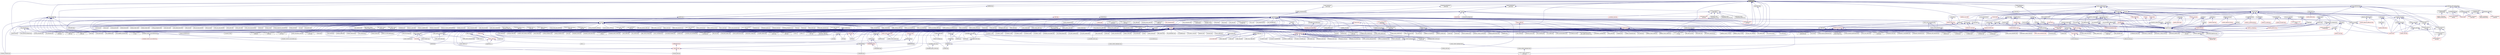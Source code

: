 digraph "dataflow.hpp"
{
  edge [fontname="Helvetica",fontsize="10",labelfontname="Helvetica",labelfontsize="10"];
  node [fontname="Helvetica",fontsize="10",shape=record];
  Node377 [label="dataflow.hpp",height=0.2,width=0.4,color="black", fillcolor="grey75", style="filled", fontcolor="black"];
  Node377 -> Node378 [dir="back",color="midnightblue",fontsize="10",style="solid",fontname="Helvetica"];
  Node378 [label="jacobi_hpx.cpp",height=0.2,width=0.4,color="black", fillcolor="white", style="filled",URL="$d8/d72/jacobi__hpx_8cpp.html"];
  Node377 -> Node379 [dir="back",color="midnightblue",fontsize="10",style="solid",fontname="Helvetica"];
  Node379 [label="interest_calculator.cpp",height=0.2,width=0.4,color="black", fillcolor="white", style="filled",URL="$d2/d86/interest__calculator_8cpp.html"];
  Node377 -> Node380 [dir="back",color="midnightblue",fontsize="10",style="solid",fontname="Helvetica"];
  Node380 [label="target_distribution\l_policy.hpp",height=0.2,width=0.4,color="black", fillcolor="white", style="filled",URL="$d4/d4a/compute_2host_2target__distribution__policy_8hpp.html"];
  Node380 -> Node381 [dir="back",color="midnightblue",fontsize="10",style="solid",fontname="Helvetica"];
  Node381 [label="host.hpp",height=0.2,width=0.4,color="black", fillcolor="white", style="filled",URL="$dd/d78/host_8hpp.html"];
  Node381 -> Node382 [dir="back",color="midnightblue",fontsize="10",style="solid",fontname="Helvetica"];
  Node382 [label="compute.hpp",height=0.2,width=0.4,color="black", fillcolor="white", style="filled",URL="$df/dd0/compute_8hpp.html"];
  Node382 -> Node383 [dir="back",color="midnightblue",fontsize="10",style="solid",fontname="Helvetica"];
  Node383 [label="cublas_matmul.cpp",height=0.2,width=0.4,color="black", fillcolor="white", style="filled",URL="$dd/d84/cublas__matmul_8cpp.html"];
  Node382 -> Node384 [dir="back",color="midnightblue",fontsize="10",style="solid",fontname="Helvetica"];
  Node384 [label="synchronize.cpp",height=0.2,width=0.4,color="black", fillcolor="white", style="filled",URL="$da/da2/synchronize_8cpp.html"];
  Node382 -> Node385 [dir="back",color="midnightblue",fontsize="10",style="solid",fontname="Helvetica"];
  Node385 [label="stream.cpp",height=0.2,width=0.4,color="black", fillcolor="white", style="filled",URL="$da/d5f/stream_8cpp.html"];
  Node382 -> Node386 [dir="back",color="midnightblue",fontsize="10",style="solid",fontname="Helvetica"];
  Node386 [label="for_each_value_proxy.cpp",height=0.2,width=0.4,color="black", fillcolor="white", style="filled",URL="$d1/d78/for__each__value__proxy_8cpp.html"];
  Node382 -> Node387 [dir="back",color="midnightblue",fontsize="10",style="solid",fontname="Helvetica"];
  Node387 [label="block_allocator.cpp",height=0.2,width=0.4,color="black", fillcolor="white", style="filled",URL="$dc/d4a/block__allocator_8cpp.html"];
  Node382 -> Node388 [dir="back",color="midnightblue",fontsize="10",style="solid",fontname="Helvetica"];
  Node388 [label="partitioned_vector\l_target.cpp",height=0.2,width=0.4,color="black", fillcolor="white", style="filled",URL="$d9/dd1/partitioned__vector__target_8cpp.html"];
  Node377 -> Node389 [dir="back",color="midnightblue",fontsize="10",style="solid",fontname="Helvetica"];
  Node389 [label="dataflow.hpp",height=0.2,width=0.4,color="black", fillcolor="white", style="filled",URL="$db/db6/include_2dataflow_8hpp.html"];
  Node389 -> Node390 [dir="back",color="midnightblue",fontsize="10",style="solid",fontname="Helvetica"];
  Node390 [label="lcos.hpp",height=0.2,width=0.4,color="black", fillcolor="white", style="filled",URL="$d5/deb/lcos_8hpp.html"];
  Node390 -> Node391 [dir="back",color="midnightblue",fontsize="10",style="solid",fontname="Helvetica"];
  Node391 [label="allgather_and_gate.cpp",height=0.2,width=0.4,color="black", fillcolor="white", style="filled",URL="$d1/d56/allgather__and__gate_8cpp.html"];
  Node390 -> Node392 [dir="back",color="midnightblue",fontsize="10",style="solid",fontname="Helvetica"];
  Node392 [label="apex_balance.cpp",height=0.2,width=0.4,color="black", fillcolor="white", style="filled",URL="$d4/d8e/apex__balance_8cpp.html"];
  Node390 -> Node393 [dir="back",color="midnightblue",fontsize="10",style="solid",fontname="Helvetica"];
  Node393 [label="apex_policy_engine\l_active_thread_count.cpp",height=0.2,width=0.4,color="black", fillcolor="white", style="filled",URL="$d5/d01/apex__policy__engine__active__thread__count_8cpp.html"];
  Node390 -> Node394 [dir="back",color="midnightblue",fontsize="10",style="solid",fontname="Helvetica"];
  Node394 [label="apex_policy_engine\l_events.cpp",height=0.2,width=0.4,color="black", fillcolor="white", style="filled",URL="$df/d0f/apex__policy__engine__events_8cpp.html"];
  Node390 -> Node395 [dir="back",color="midnightblue",fontsize="10",style="solid",fontname="Helvetica"];
  Node395 [label="apex_policy_engine\l_periodic.cpp",height=0.2,width=0.4,color="black", fillcolor="white", style="filled",URL="$d5/d7b/apex__policy__engine__periodic_8cpp.html"];
  Node390 -> Node396 [dir="back",color="midnightblue",fontsize="10",style="solid",fontname="Helvetica"];
  Node396 [label="heartbeat.cpp",height=0.2,width=0.4,color="black", fillcolor="white", style="filled",URL="$d8/d98/heartbeat_8cpp.html"];
  Node390 -> Node397 [dir="back",color="midnightblue",fontsize="10",style="solid",fontname="Helvetica"];
  Node397 [label="hello_world_component.hpp",height=0.2,width=0.4,color="black", fillcolor="white", style="filled",URL="$df/df0/hello__world__component_8hpp.html"];
  Node397 -> Node398 [dir="back",color="midnightblue",fontsize="10",style="solid",fontname="Helvetica"];
  Node398 [label="hello_world_client.cpp",height=0.2,width=0.4,color="black", fillcolor="white", style="filled",URL="$d5/da6/hello__world__client_8cpp.html"];
  Node397 -> Node399 [dir="back",color="midnightblue",fontsize="10",style="solid",fontname="Helvetica"];
  Node399 [label="hello_world_component.cpp",height=0.2,width=0.4,color="black", fillcolor="white", style="filled",URL="$d8/daa/hello__world__component_8cpp.html"];
  Node390 -> Node400 [dir="back",color="midnightblue",fontsize="10",style="solid",fontname="Helvetica"];
  Node400 [label="row.hpp",height=0.2,width=0.4,color="black", fillcolor="white", style="filled",URL="$dc/d69/row_8hpp.html"];
  Node400 -> Node401 [dir="back",color="midnightblue",fontsize="10",style="solid",fontname="Helvetica"];
  Node401 [label="grid.hpp",height=0.2,width=0.4,color="red", fillcolor="white", style="filled",URL="$dc/d8a/grid_8hpp.html"];
  Node401 -> Node402 [dir="back",color="midnightblue",fontsize="10",style="solid",fontname="Helvetica"];
  Node402 [label="jacobi.cpp",height=0.2,width=0.4,color="black", fillcolor="white", style="filled",URL="$d2/d27/jacobi_8cpp.html"];
  Node401 -> Node403 [dir="back",color="midnightblue",fontsize="10",style="solid",fontname="Helvetica"];
  Node403 [label="solver.hpp",height=0.2,width=0.4,color="red", fillcolor="white", style="filled",URL="$db/d9a/server_2solver_8hpp.html"];
  Node403 -> Node405 [dir="back",color="midnightblue",fontsize="10",style="solid",fontname="Helvetica"];
  Node405 [label="solver.cpp",height=0.2,width=0.4,color="black", fillcolor="white", style="filled",URL="$d6/d94/solver_8cpp.html"];
  Node401 -> Node406 [dir="back",color="midnightblue",fontsize="10",style="solid",fontname="Helvetica"];
  Node406 [label="grid.cpp",height=0.2,width=0.4,color="black", fillcolor="white", style="filled",URL="$d6/d1b/jacobi__component_2grid_8cpp.html"];
  Node400 -> Node407 [dir="back",color="midnightblue",fontsize="10",style="solid",fontname="Helvetica"];
  Node407 [label="stencil_iterator.hpp",height=0.2,width=0.4,color="black", fillcolor="white", style="filled",URL="$dc/d5c/server_2stencil__iterator_8hpp.html"];
  Node407 -> Node403 [dir="back",color="midnightblue",fontsize="10",style="solid",fontname="Helvetica"];
  Node407 -> Node408 [dir="back",color="midnightblue",fontsize="10",style="solid",fontname="Helvetica"];
  Node408 [label="stencil_iterator.cpp",height=0.2,width=0.4,color="black", fillcolor="white", style="filled",URL="$d6/de1/server_2stencil__iterator_8cpp.html"];
  Node407 -> Node409 [dir="back",color="midnightblue",fontsize="10",style="solid",fontname="Helvetica"];
  Node409 [label="stencil_iterator.cpp",height=0.2,width=0.4,color="black", fillcolor="white", style="filled",URL="$d7/d71/stencil__iterator_8cpp.html"];
  Node400 -> Node406 [dir="back",color="midnightblue",fontsize="10",style="solid",fontname="Helvetica"];
  Node390 -> Node410 [dir="back",color="midnightblue",fontsize="10",style="solid",fontname="Helvetica"];
  Node410 [label="stencil_iterator.hpp",height=0.2,width=0.4,color="black", fillcolor="white", style="filled",URL="$d4/dc8/stencil__iterator_8hpp.html"];
  Node410 -> Node403 [dir="back",color="midnightblue",fontsize="10",style="solid",fontname="Helvetica"];
  Node410 -> Node407 [dir="back",color="midnightblue",fontsize="10",style="solid",fontname="Helvetica"];
  Node410 -> Node409 [dir="back",color="midnightblue",fontsize="10",style="solid",fontname="Helvetica"];
  Node390 -> Node407 [dir="back",color="midnightblue",fontsize="10",style="solid",fontname="Helvetica"];
  Node390 -> Node378 [dir="back",color="midnightblue",fontsize="10",style="solid",fontname="Helvetica"];
  Node390 -> Node411 [dir="back",color="midnightblue",fontsize="10",style="solid",fontname="Helvetica"];
  Node411 [label="jacobi_nonuniform_hpx.cpp",height=0.2,width=0.4,color="black", fillcolor="white", style="filled",URL="$de/d56/jacobi__nonuniform__hpx_8cpp.html"];
  Node390 -> Node412 [dir="back",color="midnightblue",fontsize="10",style="solid",fontname="Helvetica"];
  Node412 [label="enumerate_threads.cpp",height=0.2,width=0.4,color="black", fillcolor="white", style="filled",URL="$d3/dd4/enumerate__threads_8cpp.html"];
  Node390 -> Node413 [dir="back",color="midnightblue",fontsize="10",style="solid",fontname="Helvetica"];
  Node413 [label="fibonacci_await.cpp",height=0.2,width=0.4,color="black", fillcolor="white", style="filled",URL="$dc/d1c/fibonacci__await_8cpp.html"];
  Node390 -> Node414 [dir="back",color="midnightblue",fontsize="10",style="solid",fontname="Helvetica"];
  Node414 [label="fibonacci_dataflow.cpp",height=0.2,width=0.4,color="black", fillcolor="white", style="filled",URL="$df/d3d/fibonacci__dataflow_8cpp.html"];
  Node390 -> Node415 [dir="back",color="midnightblue",fontsize="10",style="solid",fontname="Helvetica"];
  Node415 [label="fibonacci_futures.cpp",height=0.2,width=0.4,color="black", fillcolor="white", style="filled",URL="$d6/de3/fibonacci__futures_8cpp.html"];
  Node390 -> Node416 [dir="back",color="midnightblue",fontsize="10",style="solid",fontname="Helvetica"];
  Node416 [label="fibonacci_futures_distributed.cpp",height=0.2,width=0.4,color="black", fillcolor="white", style="filled",URL="$d1/dc9/fibonacci__futures__distributed_8cpp.html"];
  Node390 -> Node417 [dir="back",color="midnightblue",fontsize="10",style="solid",fontname="Helvetica"];
  Node417 [label="fractals.cpp",height=0.2,width=0.4,color="black", fillcolor="white", style="filled",URL="$d8/d58/fractals_8cpp.html"];
  Node390 -> Node418 [dir="back",color="midnightblue",fontsize="10",style="solid",fontname="Helvetica"];
  Node418 [label="fractals_executor.cpp",height=0.2,width=0.4,color="black", fillcolor="white", style="filled",URL="$d9/da9/fractals__executor_8cpp.html"];
  Node390 -> Node419 [dir="back",color="midnightblue",fontsize="10",style="solid",fontname="Helvetica"];
  Node419 [label="fractals_struct.cpp",height=0.2,width=0.4,color="black", fillcolor="white", style="filled",URL="$d8/d2f/fractals__struct_8cpp.html"];
  Node390 -> Node420 [dir="back",color="midnightblue",fontsize="10",style="solid",fontname="Helvetica"];
  Node420 [label="hello_world.cpp",height=0.2,width=0.4,color="black", fillcolor="white", style="filled",URL="$d0/d67/hello__world_8cpp.html"];
  Node390 -> Node421 [dir="back",color="midnightblue",fontsize="10",style="solid",fontname="Helvetica"];
  Node421 [label="latch_local.cpp",height=0.2,width=0.4,color="black", fillcolor="white", style="filled",URL="$dd/dd3/latch__local_8cpp.html"];
  Node390 -> Node422 [dir="back",color="midnightblue",fontsize="10",style="solid",fontname="Helvetica"];
  Node422 [label="latch_remote.cpp",height=0.2,width=0.4,color="black", fillcolor="white", style="filled",URL="$df/d59/latch__remote_8cpp.html"];
  Node390 -> Node423 [dir="back",color="midnightblue",fontsize="10",style="solid",fontname="Helvetica"];
  Node423 [label="local_channel.cpp",height=0.2,width=0.4,color="black", fillcolor="white", style="filled",URL="$d0/d3e/local__channel_8cpp.html"];
  Node390 -> Node424 [dir="back",color="midnightblue",fontsize="10",style="solid",fontname="Helvetica"];
  Node424 [label="pingpong.cpp",height=0.2,width=0.4,color="black", fillcolor="white", style="filled",URL="$dd/d4d/pingpong_8cpp.html"];
  Node390 -> Node425 [dir="back",color="midnightblue",fontsize="10",style="solid",fontname="Helvetica"];
  Node425 [label="shared_mutex.cpp",height=0.2,width=0.4,color="black", fillcolor="white", style="filled",URL="$da/d0b/shared__mutex_8cpp.html"];
  Node390 -> Node426 [dir="back",color="midnightblue",fontsize="10",style="solid",fontname="Helvetica"];
  Node426 [label="wait_composition.cpp",height=0.2,width=0.4,color="black", fillcolor="white", style="filled",URL="$d6/d13/wait__composition_8cpp.html"];
  Node390 -> Node427 [dir="back",color="midnightblue",fontsize="10",style="solid",fontname="Helvetica"];
  Node427 [label="sheneos_compare.cpp",height=0.2,width=0.4,color="black", fillcolor="white", style="filled",URL="$dc/d11/sheneos__compare_8cpp.html"];
  Node390 -> Node428 [dir="back",color="midnightblue",fontsize="10",style="solid",fontname="Helvetica"];
  Node428 [label="spell_check_file.cpp",height=0.2,width=0.4,color="black", fillcolor="white", style="filled",URL="$df/df7/spell__check__file_8cpp.html"];
  Node390 -> Node429 [dir="back",color="midnightblue",fontsize="10",style="solid",fontname="Helvetica"];
  Node429 [label="spell_check_simple.cpp",height=0.2,width=0.4,color="black", fillcolor="white", style="filled",URL="$dd/d54/spell__check__simple_8cpp.html"];
  Node390 -> Node430 [dir="back",color="midnightblue",fontsize="10",style="solid",fontname="Helvetica"];
  Node430 [label="simple_central_tuplespace\l_client.cpp",height=0.2,width=0.4,color="black", fillcolor="white", style="filled",URL="$d1/d7b/simple__central__tuplespace__client_8cpp.html"];
  Node390 -> Node431 [dir="back",color="midnightblue",fontsize="10",style="solid",fontname="Helvetica"];
  Node431 [label="hpx.hpp",height=0.2,width=0.4,color="red", fillcolor="white", style="filled",URL="$d0/daa/hpx_8hpp.html"];
  Node431 -> Node432 [dir="back",color="midnightblue",fontsize="10",style="solid",fontname="Helvetica"];
  Node432 [label="1d_stencil_1.cpp",height=0.2,width=0.4,color="black", fillcolor="white", style="filled",URL="$d2/db1/1d__stencil__1_8cpp.html"];
  Node431 -> Node433 [dir="back",color="midnightblue",fontsize="10",style="solid",fontname="Helvetica"];
  Node433 [label="1d_stencil_2.cpp",height=0.2,width=0.4,color="black", fillcolor="white", style="filled",URL="$d3/dd1/1d__stencil__2_8cpp.html"];
  Node431 -> Node434 [dir="back",color="midnightblue",fontsize="10",style="solid",fontname="Helvetica"];
  Node434 [label="1d_stencil_3.cpp",height=0.2,width=0.4,color="black", fillcolor="white", style="filled",URL="$db/d19/1d__stencil__3_8cpp.html"];
  Node431 -> Node435 [dir="back",color="midnightblue",fontsize="10",style="solid",fontname="Helvetica"];
  Node435 [label="1d_stencil_4.cpp",height=0.2,width=0.4,color="black", fillcolor="white", style="filled",URL="$d1/d7d/1d__stencil__4_8cpp.html"];
  Node431 -> Node436 [dir="back",color="midnightblue",fontsize="10",style="solid",fontname="Helvetica"];
  Node436 [label="1d_stencil_4_parallel.cpp",height=0.2,width=0.4,color="black", fillcolor="white", style="filled",URL="$d6/d05/1d__stencil__4__parallel_8cpp.html"];
  Node431 -> Node437 [dir="back",color="midnightblue",fontsize="10",style="solid",fontname="Helvetica"];
  Node437 [label="1d_stencil_4_repart.cpp",height=0.2,width=0.4,color="black", fillcolor="white", style="filled",URL="$d0/d6b/1d__stencil__4__repart_8cpp.html"];
  Node431 -> Node438 [dir="back",color="midnightblue",fontsize="10",style="solid",fontname="Helvetica"];
  Node438 [label="1d_stencil_4_throttle.cpp",height=0.2,width=0.4,color="black", fillcolor="white", style="filled",URL="$d6/de5/1d__stencil__4__throttle_8cpp.html"];
  Node431 -> Node439 [dir="back",color="midnightblue",fontsize="10",style="solid",fontname="Helvetica"];
  Node439 [label="1d_stencil_5.cpp",height=0.2,width=0.4,color="black", fillcolor="white", style="filled",URL="$d7/d2a/1d__stencil__5_8cpp.html"];
  Node431 -> Node440 [dir="back",color="midnightblue",fontsize="10",style="solid",fontname="Helvetica"];
  Node440 [label="1d_stencil_6.cpp",height=0.2,width=0.4,color="black", fillcolor="white", style="filled",URL="$db/de7/1d__stencil__6_8cpp.html"];
  Node431 -> Node441 [dir="back",color="midnightblue",fontsize="10",style="solid",fontname="Helvetica"];
  Node441 [label="1d_stencil_7.cpp",height=0.2,width=0.4,color="black", fillcolor="white", style="filled",URL="$d4/d5a/1d__stencil__7_8cpp.html"];
  Node431 -> Node442 [dir="back",color="midnightblue",fontsize="10",style="solid",fontname="Helvetica"];
  Node442 [label="1d_stencil_8.cpp",height=0.2,width=0.4,color="black", fillcolor="white", style="filled",URL="$df/de0/1d__stencil__8_8cpp.html"];
  Node431 -> Node443 [dir="back",color="midnightblue",fontsize="10",style="solid",fontname="Helvetica"];
  Node443 [label="accumulator.cpp",height=0.2,width=0.4,color="black", fillcolor="white", style="filled",URL="$d1/d81/accumulator_8cpp.html"];
  Node431 -> Node444 [dir="back",color="midnightblue",fontsize="10",style="solid",fontname="Helvetica"];
  Node444 [label="accumulator.hpp",height=0.2,width=0.4,color="black", fillcolor="white", style="filled",URL="$d4/d9d/server_2accumulator_8hpp.html"];
  Node444 -> Node443 [dir="back",color="midnightblue",fontsize="10",style="solid",fontname="Helvetica"];
  Node444 -> Node445 [dir="back",color="midnightblue",fontsize="10",style="solid",fontname="Helvetica"];
  Node445 [label="accumulator.hpp",height=0.2,width=0.4,color="red", fillcolor="white", style="filled",URL="$d8/d5e/accumulator_8hpp.html"];
  Node431 -> Node447 [dir="back",color="midnightblue",fontsize="10",style="solid",fontname="Helvetica"];
  Node447 [label="template_function_accumulator.hpp",height=0.2,width=0.4,color="black", fillcolor="white", style="filled",URL="$d7/da6/server_2template__function__accumulator_8hpp.html"];
  Node447 -> Node448 [dir="back",color="midnightblue",fontsize="10",style="solid",fontname="Helvetica"];
  Node448 [label="template_function_accumulator.cpp",height=0.2,width=0.4,color="black", fillcolor="white", style="filled",URL="$d5/d02/template__function__accumulator_8cpp.html"];
  Node447 -> Node449 [dir="back",color="midnightblue",fontsize="10",style="solid",fontname="Helvetica"];
  Node449 [label="template_function_accumulator.hpp",height=0.2,width=0.4,color="red", fillcolor="white", style="filled",URL="$d3/de9/template__function__accumulator_8hpp.html"];
  Node431 -> Node451 [dir="back",color="midnightblue",fontsize="10",style="solid",fontname="Helvetica"];
  Node451 [label="template_accumulator.cpp",height=0.2,width=0.4,color="black", fillcolor="white", style="filled",URL="$d0/d4a/template__accumulator_8cpp.html"];
  Node431 -> Node448 [dir="back",color="midnightblue",fontsize="10",style="solid",fontname="Helvetica"];
  Node431 -> Node449 [dir="back",color="midnightblue",fontsize="10",style="solid",fontname="Helvetica"];
  Node431 -> Node452 [dir="back",color="midnightblue",fontsize="10",style="solid",fontname="Helvetica"];
  Node452 [label="allgather_module.cpp",height=0.2,width=0.4,color="black", fillcolor="white", style="filled",URL="$df/de4/allgather__module_8cpp.html"];
  Node431 -> Node453 [dir="back",color="midnightblue",fontsize="10",style="solid",fontname="Helvetica"];
  Node453 [label="allgather.cpp",height=0.2,width=0.4,color="black", fillcolor="white", style="filled",URL="$d7/d06/allgather_8cpp.html"];
  Node431 -> Node391 [dir="back",color="midnightblue",fontsize="10",style="solid",fontname="Helvetica"];
  Node431 -> Node454 [dir="back",color="midnightblue",fontsize="10",style="solid",fontname="Helvetica"];
  Node454 [label="ag_client.cpp",height=0.2,width=0.4,color="black", fillcolor="white", style="filled",URL="$d4/d5d/ag__client_8cpp.html"];
  Node431 -> Node455 [dir="back",color="midnightblue",fontsize="10",style="solid",fontname="Helvetica"];
  Node455 [label="hpx_thread_phase.cpp",height=0.2,width=0.4,color="black", fillcolor="white", style="filled",URL="$d5/dca/hpx__thread__phase_8cpp.html"];
  Node431 -> Node456 [dir="back",color="midnightblue",fontsize="10",style="solid",fontname="Helvetica"];
  Node456 [label="os_thread_num.cpp",height=0.2,width=0.4,color="black", fillcolor="white", style="filled",URL="$d2/dfb/os__thread__num_8cpp.html"];
  Node431 -> Node457 [dir="back",color="midnightblue",fontsize="10",style="solid",fontname="Helvetica"];
  Node457 [label="cancelable_action.cpp",height=0.2,width=0.4,color="black", fillcolor="white", style="filled",URL="$d5/d0c/cancelable__action_8cpp.html"];
  Node431 -> Node458 [dir="back",color="midnightblue",fontsize="10",style="solid",fontname="Helvetica"];
  Node458 [label="cancelable_action.hpp",height=0.2,width=0.4,color="black", fillcolor="white", style="filled",URL="$d5/d4d/server_2cancelable__action_8hpp.html"];
  Node458 -> Node457 [dir="back",color="midnightblue",fontsize="10",style="solid",fontname="Helvetica"];
  Node458 -> Node459 [dir="back",color="midnightblue",fontsize="10",style="solid",fontname="Helvetica"];
  Node459 [label="cancelable_action.hpp",height=0.2,width=0.4,color="black", fillcolor="white", style="filled",URL="$d0/da3/stubs_2cancelable__action_8hpp.html"];
  Node459 -> Node460 [dir="back",color="midnightblue",fontsize="10",style="solid",fontname="Helvetica"];
  Node460 [label="cancelable_action.hpp",height=0.2,width=0.4,color="black", fillcolor="white", style="filled",URL="$d6/d28/cancelable__action_8hpp.html"];
  Node460 -> Node461 [dir="back",color="midnightblue",fontsize="10",style="solid",fontname="Helvetica"];
  Node461 [label="cancelable_action_client.cpp",height=0.2,width=0.4,color="black", fillcolor="white", style="filled",URL="$d1/db8/cancelable__action__client_8cpp.html"];
  Node431 -> Node459 [dir="back",color="midnightblue",fontsize="10",style="solid",fontname="Helvetica"];
  Node431 -> Node461 [dir="back",color="midnightblue",fontsize="10",style="solid",fontname="Helvetica"];
  Node431 -> Node383 [dir="back",color="midnightblue",fontsize="10",style="solid",fontname="Helvetica"];
  Node431 -> Node462 [dir="back",color="midnightblue",fontsize="10",style="solid",fontname="Helvetica"];
  Node462 [label="win_perf_counters.cpp",height=0.2,width=0.4,color="black", fillcolor="white", style="filled",URL="$d8/d11/win__perf__counters_8cpp.html"];
  Node431 -> Node463 [dir="back",color="midnightblue",fontsize="10",style="solid",fontname="Helvetica"];
  Node463 [label="win_perf_counters.hpp",height=0.2,width=0.4,color="black", fillcolor="white", style="filled",URL="$d5/da7/win__perf__counters_8hpp.html"];
  Node431 -> Node397 [dir="back",color="midnightblue",fontsize="10",style="solid",fontname="Helvetica"];
  Node431 -> Node464 [dir="back",color="midnightblue",fontsize="10",style="solid",fontname="Helvetica"];
  Node464 [label="interpolate1d.cpp",height=0.2,width=0.4,color="black", fillcolor="white", style="filled",URL="$d0/d05/interpolate1d_8cpp.html"];
  Node431 -> Node465 [dir="back",color="midnightblue",fontsize="10",style="solid",fontname="Helvetica"];
  Node465 [label="partition.hpp",height=0.2,width=0.4,color="black", fillcolor="white", style="filled",URL="$d0/d7a/examples_2interpolate1d_2interpolate1d_2partition_8hpp.html"];
  Node465 -> Node464 [dir="back",color="midnightblue",fontsize="10",style="solid",fontname="Helvetica"];
  Node465 -> Node466 [dir="back",color="midnightblue",fontsize="10",style="solid",fontname="Helvetica"];
  Node466 [label="interpolate1d.hpp",height=0.2,width=0.4,color="red", fillcolor="white", style="filled",URL="$d4/dc7/interpolate1d_8hpp.html"];
  Node466 -> Node464 [dir="back",color="midnightblue",fontsize="10",style="solid",fontname="Helvetica"];
  Node431 -> Node468 [dir="back",color="midnightblue",fontsize="10",style="solid",fontname="Helvetica"];
  Node468 [label="partition.hpp",height=0.2,width=0.4,color="black", fillcolor="white", style="filled",URL="$d0/dff/examples_2interpolate1d_2interpolate1d_2server_2partition_8hpp.html"];
  Node468 -> Node465 [dir="back",color="midnightblue",fontsize="10",style="solid",fontname="Helvetica"];
  Node468 -> Node469 [dir="back",color="midnightblue",fontsize="10",style="solid",fontname="Helvetica"];
  Node469 [label="partition.cpp",height=0.2,width=0.4,color="black", fillcolor="white", style="filled",URL="$d0/d4f/examples_2interpolate1d_2interpolate1d_2server_2partition_8cpp.html"];
  Node431 -> Node466 [dir="back",color="midnightblue",fontsize="10",style="solid",fontname="Helvetica"];
  Node431 -> Node470 [dir="back",color="midnightblue",fontsize="10",style="solid",fontname="Helvetica"];
  Node470 [label="read_values.cpp",height=0.2,width=0.4,color="black", fillcolor="white", style="filled",URL="$d0/d8c/interpolate1d_2interpolate1d_2read__values_8cpp.html"];
  Node431 -> Node469 [dir="back",color="midnightblue",fontsize="10",style="solid",fontname="Helvetica"];
  Node431 -> Node402 [dir="back",color="midnightblue",fontsize="10",style="solid",fontname="Helvetica"];
  Node431 -> Node406 [dir="back",color="midnightblue",fontsize="10",style="solid",fontname="Helvetica"];
  Node431 -> Node471 [dir="back",color="midnightblue",fontsize="10",style="solid",fontname="Helvetica"];
  Node471 [label="row.cpp",height=0.2,width=0.4,color="black", fillcolor="white", style="filled",URL="$d3/d86/server_2row_8cpp.html"];
  Node431 -> Node405 [dir="back",color="midnightblue",fontsize="10",style="solid",fontname="Helvetica"];
  Node431 -> Node408 [dir="back",color="midnightblue",fontsize="10",style="solid",fontname="Helvetica"];
  Node431 -> Node409 [dir="back",color="midnightblue",fontsize="10",style="solid",fontname="Helvetica"];
  Node431 -> Node472 [dir="back",color="midnightblue",fontsize="10",style="solid",fontname="Helvetica"];
  Node472 [label="jacobi.cpp",height=0.2,width=0.4,color="black", fillcolor="white", style="filled",URL="$d3/d44/smp_2jacobi_8cpp.html"];
  Node431 -> Node378 [dir="back",color="midnightblue",fontsize="10",style="solid",fontname="Helvetica"];
  Node431 -> Node473 [dir="back",color="midnightblue",fontsize="10",style="solid",fontname="Helvetica"];
  Node473 [label="jacobi_nonuniform.cpp",height=0.2,width=0.4,color="black", fillcolor="white", style="filled",URL="$dd/ddc/jacobi__nonuniform_8cpp.html"];
  Node431 -> Node411 [dir="back",color="midnightblue",fontsize="10",style="solid",fontname="Helvetica"];
  Node431 -> Node474 [dir="back",color="midnightblue",fontsize="10",style="solid",fontname="Helvetica"];
  Node474 [label="nqueen.cpp",height=0.2,width=0.4,color="black", fillcolor="white", style="filled",URL="$db/dca/nqueen_8cpp.html"];
  Node431 -> Node475 [dir="back",color="midnightblue",fontsize="10",style="solid",fontname="Helvetica"];
  Node475 [label="nqueen.hpp",height=0.2,width=0.4,color="red", fillcolor="white", style="filled",URL="$de/d58/server_2nqueen_8hpp.html"];
  Node475 -> Node474 [dir="back",color="midnightblue",fontsize="10",style="solid",fontname="Helvetica"];
  Node431 -> Node478 [dir="back",color="midnightblue",fontsize="10",style="solid",fontname="Helvetica"];
  Node478 [label="nqueen_client.cpp",height=0.2,width=0.4,color="black", fillcolor="white", style="filled",URL="$d3/d5e/nqueen__client_8cpp.html"];
  Node431 -> Node479 [dir="back",color="midnightblue",fontsize="10",style="solid",fontname="Helvetica"];
  Node479 [label="sine.cpp",height=0.2,width=0.4,color="black", fillcolor="white", style="filled",URL="$d3/d0d/server_2sine_8cpp.html"];
  Node431 -> Node480 [dir="back",color="midnightblue",fontsize="10",style="solid",fontname="Helvetica"];
  Node480 [label="sine.hpp",height=0.2,width=0.4,color="black", fillcolor="white", style="filled",URL="$d8/dac/sine_8hpp.html"];
  Node480 -> Node479 [dir="back",color="midnightblue",fontsize="10",style="solid",fontname="Helvetica"];
  Node480 -> Node481 [dir="back",color="midnightblue",fontsize="10",style="solid",fontname="Helvetica"];
  Node481 [label="sine.cpp",height=0.2,width=0.4,color="black", fillcolor="white", style="filled",URL="$d5/dd8/sine_8cpp.html"];
  Node431 -> Node481 [dir="back",color="midnightblue",fontsize="10",style="solid",fontname="Helvetica"];
  Node431 -> Node482 [dir="back",color="midnightblue",fontsize="10",style="solid",fontname="Helvetica"];
  Node482 [label="sine_client.cpp",height=0.2,width=0.4,color="black", fillcolor="white", style="filled",URL="$db/d62/sine__client_8cpp.html"];
  Node431 -> Node483 [dir="back",color="midnightblue",fontsize="10",style="solid",fontname="Helvetica"];
  Node483 [label="qt.cpp",height=0.2,width=0.4,color="black", fillcolor="white", style="filled",URL="$df/d90/qt_8cpp.html"];
  Node431 -> Node484 [dir="back",color="midnightblue",fontsize="10",style="solid",fontname="Helvetica"];
  Node484 [label="queue_client.cpp",height=0.2,width=0.4,color="black", fillcolor="white", style="filled",URL="$d7/d96/queue__client_8cpp.html"];
  Node431 -> Node485 [dir="back",color="midnightblue",fontsize="10",style="solid",fontname="Helvetica"];
  Node485 [label="customize_async.cpp",height=0.2,width=0.4,color="black", fillcolor="white", style="filled",URL="$d0/d82/customize__async_8cpp.html"];
  Node431 -> Node486 [dir="back",color="midnightblue",fontsize="10",style="solid",fontname="Helvetica"];
  Node486 [label="data_actions.cpp",height=0.2,width=0.4,color="black", fillcolor="white", style="filled",URL="$dc/d68/data__actions_8cpp.html"];
  Node431 -> Node487 [dir="back",color="midnightblue",fontsize="10",style="solid",fontname="Helvetica"];
  Node487 [label="error_handling.cpp",height=0.2,width=0.4,color="black", fillcolor="white", style="filled",URL="$d9/d96/error__handling_8cpp.html"];
  Node431 -> Node488 [dir="back",color="midnightblue",fontsize="10",style="solid",fontname="Helvetica"];
  Node488 [label="event_synchronization.cpp",height=0.2,width=0.4,color="black", fillcolor="white", style="filled",URL="$d0/d35/event__synchronization_8cpp.html"];
  Node431 -> Node489 [dir="back",color="midnightblue",fontsize="10",style="solid",fontname="Helvetica"];
  Node489 [label="factorial.cpp",height=0.2,width=0.4,color="black", fillcolor="white", style="filled",URL="$d9/d00/factorial_8cpp.html"];
  Node431 -> Node490 [dir="back",color="midnightblue",fontsize="10",style="solid",fontname="Helvetica"];
  Node490 [label="file_serialization.cpp",height=0.2,width=0.4,color="black", fillcolor="white", style="filled",URL="$de/d58/file__serialization_8cpp.html"];
  Node431 -> Node491 [dir="back",color="midnightblue",fontsize="10",style="solid",fontname="Helvetica"];
  Node491 [label="init_globally.cpp",height=0.2,width=0.4,color="black", fillcolor="white", style="filled",URL="$d6/dad/init__globally_8cpp.html"];
  Node431 -> Node379 [dir="back",color="midnightblue",fontsize="10",style="solid",fontname="Helvetica"];
  Node431 -> Node492 [dir="back",color="midnightblue",fontsize="10",style="solid",fontname="Helvetica"];
  Node492 [label="non_atomic_rma.cpp",height=0.2,width=0.4,color="black", fillcolor="white", style="filled",URL="$d7/d8b/non__atomic__rma_8cpp.html"];
  Node431 -> Node493 [dir="back",color="midnightblue",fontsize="10",style="solid",fontname="Helvetica"];
  Node493 [label="partitioned_vector\l_spmd_foreach.cpp",height=0.2,width=0.4,color="black", fillcolor="white", style="filled",URL="$db/d7c/partitioned__vector__spmd__foreach_8cpp.html"];
  Node431 -> Node494 [dir="back",color="midnightblue",fontsize="10",style="solid",fontname="Helvetica"];
  Node494 [label="pipeline1.cpp",height=0.2,width=0.4,color="black", fillcolor="white", style="filled",URL="$d5/d77/pipeline1_8cpp.html"];
  Node431 -> Node495 [dir="back",color="midnightblue",fontsize="10",style="solid",fontname="Helvetica"];
  Node495 [label="quicksort.cpp",height=0.2,width=0.4,color="black", fillcolor="white", style="filled",URL="$d3/d1e/quicksort_8cpp.html"];
  Node431 -> Node496 [dir="back",color="midnightblue",fontsize="10",style="solid",fontname="Helvetica"];
  Node496 [label="receive_buffer.cpp",height=0.2,width=0.4,color="black", fillcolor="white", style="filled",URL="$d7/d10/receive__buffer_8cpp.html"];
  Node431 -> Node497 [dir="back",color="midnightblue",fontsize="10",style="solid",fontname="Helvetica"];
  Node497 [label="safe_object.cpp",height=0.2,width=0.4,color="black", fillcolor="white", style="filled",URL="$dd/d52/safe__object_8cpp.html"];
  Node431 -> Node498 [dir="back",color="midnightblue",fontsize="10",style="solid",fontname="Helvetica"];
  Node498 [label="sort_by_key_demo.cpp",height=0.2,width=0.4,color="black", fillcolor="white", style="filled",URL="$da/d20/sort__by__key__demo_8cpp.html"];
  Node431 -> Node499 [dir="back",color="midnightblue",fontsize="10",style="solid",fontname="Helvetica"];
  Node499 [label="timed_wake.cpp",height=0.2,width=0.4,color="black", fillcolor="white", style="filled",URL="$d8/df9/timed__wake_8cpp.html"];
  Node431 -> Node500 [dir="back",color="midnightblue",fontsize="10",style="solid",fontname="Helvetica"];
  Node500 [label="vector_counting_dotproduct.cpp",height=0.2,width=0.4,color="black", fillcolor="white", style="filled",URL="$df/de9/vector__counting__dotproduct_8cpp.html"];
  Node431 -> Node501 [dir="back",color="midnightblue",fontsize="10",style="solid",fontname="Helvetica"];
  Node501 [label="vector_zip_dotproduct.cpp",height=0.2,width=0.4,color="black", fillcolor="white", style="filled",URL="$dc/d18/vector__zip__dotproduct_8cpp.html"];
  Node431 -> Node502 [dir="back",color="midnightblue",fontsize="10",style="solid",fontname="Helvetica"];
  Node502 [label="zerocopy_rdma.cpp",height=0.2,width=0.4,color="black", fillcolor="white", style="filled",URL="$d1/dad/zerocopy__rdma_8cpp.html"];
  Node431 -> Node503 [dir="back",color="midnightblue",fontsize="10",style="solid",fontname="Helvetica"];
  Node503 [label="random_mem_access.cpp",height=0.2,width=0.4,color="black", fillcolor="white", style="filled",URL="$d1/d51/random__mem__access_8cpp.html"];
  Node431 -> Node504 [dir="back",color="midnightblue",fontsize="10",style="solid",fontname="Helvetica"];
  Node504 [label="random_mem_access.hpp",height=0.2,width=0.4,color="red", fillcolor="white", style="filled",URL="$d0/d19/server_2random__mem__access_8hpp.html"];
  Node504 -> Node503 [dir="back",color="midnightblue",fontsize="10",style="solid",fontname="Helvetica"];
  Node431 -> Node507 [dir="back",color="midnightblue",fontsize="10",style="solid",fontname="Helvetica"];
  Node507 [label="random_mem_access_client.cpp",height=0.2,width=0.4,color="black", fillcolor="white", style="filled",URL="$df/d1b/random__mem__access__client_8cpp.html"];
  Node431 -> Node508 [dir="back",color="midnightblue",fontsize="10",style="solid",fontname="Helvetica"];
  Node508 [label="oversubscribing_resource\l_partitioner.cpp",height=0.2,width=0.4,color="black", fillcolor="white", style="filled",URL="$dd/dee/oversubscribing__resource__partitioner_8cpp.html"];
  Node431 -> Node509 [dir="back",color="midnightblue",fontsize="10",style="solid",fontname="Helvetica"];
  Node509 [label="simple_resource_partitioner.cpp",height=0.2,width=0.4,color="black", fillcolor="white", style="filled",URL="$d5/df9/simple__resource__partitioner_8cpp.html"];
  Node431 -> Node510 [dir="back",color="midnightblue",fontsize="10",style="solid",fontname="Helvetica"];
  Node510 [label="dimension.hpp",height=0.2,width=0.4,color="red", fillcolor="white", style="filled",URL="$d6/d39/sheneos_2sheneos_2dimension_8hpp.html"];
  Node510 -> Node516 [dir="back",color="midnightblue",fontsize="10",style="solid",fontname="Helvetica"];
  Node516 [label="partition3d.hpp",height=0.2,width=0.4,color="black", fillcolor="white", style="filled",URL="$dd/dbf/server_2partition3d_8hpp.html"];
  Node516 -> Node517 [dir="back",color="midnightblue",fontsize="10",style="solid",fontname="Helvetica"];
  Node517 [label="partition3d.hpp",height=0.2,width=0.4,color="black", fillcolor="white", style="filled",URL="$d1/d50/partition3d_8hpp.html"];
  Node517 -> Node513 [dir="back",color="midnightblue",fontsize="10",style="solid",fontname="Helvetica"];
  Node513 [label="interpolator.cpp",height=0.2,width=0.4,color="black", fillcolor="white", style="filled",URL="$d5/d02/interpolator_8cpp.html"];
  Node517 -> Node518 [dir="back",color="midnightblue",fontsize="10",style="solid",fontname="Helvetica"];
  Node518 [label="interpolator.hpp",height=0.2,width=0.4,color="red", fillcolor="white", style="filled",URL="$dc/d3b/interpolator_8hpp.html"];
  Node518 -> Node513 [dir="back",color="midnightblue",fontsize="10",style="solid",fontname="Helvetica"];
  Node518 -> Node427 [dir="back",color="midnightblue",fontsize="10",style="solid",fontname="Helvetica"];
  Node518 -> Node520 [dir="back",color="midnightblue",fontsize="10",style="solid",fontname="Helvetica"];
  Node520 [label="sheneos_test.cpp",height=0.2,width=0.4,color="black", fillcolor="white", style="filled",URL="$d4/d6e/sheneos__test_8cpp.html"];
  Node516 -> Node515 [dir="back",color="midnightblue",fontsize="10",style="solid",fontname="Helvetica"];
  Node515 [label="partition3d.cpp",height=0.2,width=0.4,color="black", fillcolor="white", style="filled",URL="$de/d70/partition3d_8cpp.html"];
  Node431 -> Node513 [dir="back",color="midnightblue",fontsize="10",style="solid",fontname="Helvetica"];
  Node431 -> Node517 [dir="back",color="midnightblue",fontsize="10",style="solid",fontname="Helvetica"];
  Node431 -> Node516 [dir="back",color="midnightblue",fontsize="10",style="solid",fontname="Helvetica"];
  Node431 -> Node518 [dir="back",color="midnightblue",fontsize="10",style="solid",fontname="Helvetica"];
  Node431 -> Node521 [dir="back",color="midnightblue",fontsize="10",style="solid",fontname="Helvetica"];
  Node521 [label="configuration.hpp",height=0.2,width=0.4,color="red", fillcolor="white", style="filled",URL="$dc/d0a/configuration_8hpp.html"];
  Node521 -> Node518 [dir="back",color="midnightblue",fontsize="10",style="solid",fontname="Helvetica"];
  Node431 -> Node514 [dir="back",color="midnightblue",fontsize="10",style="solid",fontname="Helvetica"];
  Node514 [label="read_values.cpp",height=0.2,width=0.4,color="black", fillcolor="white", style="filled",URL="$d7/da4/sheneos_2sheneos_2read__values_8cpp.html"];
  Node431 -> Node515 [dir="back",color="midnightblue",fontsize="10",style="solid",fontname="Helvetica"];
  Node431 -> Node520 [dir="back",color="midnightblue",fontsize="10",style="solid",fontname="Helvetica"];
  Node431 -> Node523 [dir="back",color="midnightblue",fontsize="10",style="solid",fontname="Helvetica"];
  Node523 [label="startup_shutdown.cpp",height=0.2,width=0.4,color="black", fillcolor="white", style="filled",URL="$d3/dfc/server_2startup__shutdown_8cpp.html"];
  Node431 -> Node524 [dir="back",color="midnightblue",fontsize="10",style="solid",fontname="Helvetica"];
  Node524 [label="startup_shutdown.cpp",height=0.2,width=0.4,color="black", fillcolor="white", style="filled",URL="$d0/ddb/startup__shutdown_8cpp.html"];
  Node431 -> Node525 [dir="back",color="midnightblue",fontsize="10",style="solid",fontname="Helvetica"];
  Node525 [label="spin.cpp",height=0.2,width=0.4,color="black", fillcolor="white", style="filled",URL="$d7/df2/spin_8cpp.html"];
  Node431 -> Node526 [dir="back",color="midnightblue",fontsize="10",style="solid",fontname="Helvetica"];
  Node526 [label="throttle.cpp",height=0.2,width=0.4,color="black", fillcolor="white", style="filled",URL="$de/d56/server_2throttle_8cpp.html"];
  Node431 -> Node527 [dir="back",color="midnightblue",fontsize="10",style="solid",fontname="Helvetica"];
  Node527 [label="throttle.hpp",height=0.2,width=0.4,color="black", fillcolor="white", style="filled",URL="$db/dc9/server_2throttle_8hpp.html"];
  Node527 -> Node526 [dir="back",color="midnightblue",fontsize="10",style="solid",fontname="Helvetica"];
  Node527 -> Node528 [dir="back",color="midnightblue",fontsize="10",style="solid",fontname="Helvetica"];
  Node528 [label="throttle.hpp",height=0.2,width=0.4,color="black", fillcolor="white", style="filled",URL="$d5/dec/stubs_2throttle_8hpp.html"];
  Node528 -> Node529 [dir="back",color="midnightblue",fontsize="10",style="solid",fontname="Helvetica"];
  Node529 [label="throttle.hpp",height=0.2,width=0.4,color="black", fillcolor="white", style="filled",URL="$d2/d2e/throttle_8hpp.html"];
  Node529 -> Node530 [dir="back",color="midnightblue",fontsize="10",style="solid",fontname="Helvetica"];
  Node530 [label="throttle.cpp",height=0.2,width=0.4,color="black", fillcolor="white", style="filled",URL="$db/d02/throttle_8cpp.html"];
  Node529 -> Node531 [dir="back",color="midnightblue",fontsize="10",style="solid",fontname="Helvetica"];
  Node531 [label="throttle_client.cpp",height=0.2,width=0.4,color="black", fillcolor="white", style="filled",URL="$d0/db7/throttle__client_8cpp.html"];
  Node431 -> Node528 [dir="back",color="midnightblue",fontsize="10",style="solid",fontname="Helvetica"];
  Node431 -> Node530 [dir="back",color="midnightblue",fontsize="10",style="solid",fontname="Helvetica"];
  Node431 -> Node529 [dir="back",color="midnightblue",fontsize="10",style="solid",fontname="Helvetica"];
  Node431 -> Node532 [dir="back",color="midnightblue",fontsize="10",style="solid",fontname="Helvetica"];
  Node532 [label="transpose_await.cpp",height=0.2,width=0.4,color="black", fillcolor="white", style="filled",URL="$de/d68/transpose__await_8cpp.html"];
  Node431 -> Node533 [dir="back",color="midnightblue",fontsize="10",style="solid",fontname="Helvetica"];
  Node533 [label="transpose_block.cpp",height=0.2,width=0.4,color="black", fillcolor="white", style="filled",URL="$d0/de1/transpose__block_8cpp.html"];
  Node431 -> Node534 [dir="back",color="midnightblue",fontsize="10",style="solid",fontname="Helvetica"];
  Node534 [label="transpose_block_numa.cpp",height=0.2,width=0.4,color="black", fillcolor="white", style="filled",URL="$dd/d3b/transpose__block__numa_8cpp.html"];
  Node431 -> Node535 [dir="back",color="midnightblue",fontsize="10",style="solid",fontname="Helvetica"];
  Node535 [label="transpose_serial.cpp",height=0.2,width=0.4,color="black", fillcolor="white", style="filled",URL="$db/d74/transpose__serial_8cpp.html"];
  Node431 -> Node536 [dir="back",color="midnightblue",fontsize="10",style="solid",fontname="Helvetica"];
  Node536 [label="transpose_serial_block.cpp",height=0.2,width=0.4,color="black", fillcolor="white", style="filled",URL="$d8/daa/transpose__serial__block_8cpp.html"];
  Node431 -> Node537 [dir="back",color="midnightblue",fontsize="10",style="solid",fontname="Helvetica"];
  Node537 [label="transpose_serial_vector.cpp",height=0.2,width=0.4,color="black", fillcolor="white", style="filled",URL="$d4/d04/transpose__serial__vector_8cpp.html"];
  Node431 -> Node538 [dir="back",color="midnightblue",fontsize="10",style="solid",fontname="Helvetica"];
  Node538 [label="transpose_smp.cpp",height=0.2,width=0.4,color="black", fillcolor="white", style="filled",URL="$d2/d99/transpose__smp_8cpp.html"];
  Node431 -> Node539 [dir="back",color="midnightblue",fontsize="10",style="solid",fontname="Helvetica"];
  Node539 [label="transpose_smp_block.cpp",height=0.2,width=0.4,color="black", fillcolor="white", style="filled",URL="$da/d4d/transpose__smp__block_8cpp.html"];
  Node431 -> Node540 [dir="back",color="midnightblue",fontsize="10",style="solid",fontname="Helvetica"];
  Node540 [label="simple_central_tuplespace.hpp",height=0.2,width=0.4,color="black", fillcolor="white", style="filled",URL="$db/d69/server_2simple__central__tuplespace_8hpp.html"];
  Node540 -> Node541 [dir="back",color="midnightblue",fontsize="10",style="solid",fontname="Helvetica"];
  Node541 [label="simple_central_tuplespace.cpp",height=0.2,width=0.4,color="black", fillcolor="white", style="filled",URL="$d3/dec/simple__central__tuplespace_8cpp.html"];
  Node540 -> Node542 [dir="back",color="midnightblue",fontsize="10",style="solid",fontname="Helvetica"];
  Node542 [label="simple_central_tuplespace.hpp",height=0.2,width=0.4,color="black", fillcolor="white", style="filled",URL="$d0/d4b/stubs_2simple__central__tuplespace_8hpp.html"];
  Node542 -> Node543 [dir="back",color="midnightblue",fontsize="10",style="solid",fontname="Helvetica"];
  Node543 [label="simple_central_tuplespace.hpp",height=0.2,width=0.4,color="black", fillcolor="white", style="filled",URL="$d5/ddd/simple__central__tuplespace_8hpp.html"];
  Node543 -> Node430 [dir="back",color="midnightblue",fontsize="10",style="solid",fontname="Helvetica"];
  Node431 -> Node544 [dir="back",color="midnightblue",fontsize="10",style="solid",fontname="Helvetica"];
  Node544 [label="tuples_warehouse.hpp",height=0.2,width=0.4,color="black", fillcolor="white", style="filled",URL="$da/de6/tuples__warehouse_8hpp.html"];
  Node544 -> Node540 [dir="back",color="midnightblue",fontsize="10",style="solid",fontname="Helvetica"];
  Node431 -> Node541 [dir="back",color="midnightblue",fontsize="10",style="solid",fontname="Helvetica"];
  Node431 -> Node545 [dir="back",color="midnightblue",fontsize="10",style="solid",fontname="Helvetica"];
  Node545 [label="hpx_runtime.cpp",height=0.2,width=0.4,color="black", fillcolor="white", style="filled",URL="$d7/d1e/hpx__runtime_8cpp.html"];
  Node431 -> Node384 [dir="back",color="midnightblue",fontsize="10",style="solid",fontname="Helvetica"];
  Node431 -> Node546 [dir="back",color="midnightblue",fontsize="10",style="solid",fontname="Helvetica"];
  Node546 [label="agas_cache_timings.cpp",height=0.2,width=0.4,color="black", fillcolor="white", style="filled",URL="$dd/d37/agas__cache__timings_8cpp.html"];
  Node431 -> Node547 [dir="back",color="midnightblue",fontsize="10",style="solid",fontname="Helvetica"];
  Node547 [label="async_overheads.cpp",height=0.2,width=0.4,color="black", fillcolor="white", style="filled",URL="$de/da6/async__overheads_8cpp.html"];
  Node431 -> Node548 [dir="back",color="midnightblue",fontsize="10",style="solid",fontname="Helvetica"];
  Node548 [label="coroutines_call_overhead.cpp",height=0.2,width=0.4,color="black", fillcolor="white", style="filled",URL="$da/d1e/coroutines__call__overhead_8cpp.html"];
  Node431 -> Node549 [dir="back",color="midnightblue",fontsize="10",style="solid",fontname="Helvetica"];
  Node549 [label="foreach_scaling.cpp",height=0.2,width=0.4,color="black", fillcolor="white", style="filled",URL="$d4/d94/foreach__scaling_8cpp.html"];
  Node431 -> Node550 [dir="back",color="midnightblue",fontsize="10",style="solid",fontname="Helvetica"];
  Node550 [label="function_object_wrapper\l_overhead.cpp",height=0.2,width=0.4,color="black", fillcolor="white", style="filled",URL="$d5/d6f/function__object__wrapper__overhead_8cpp.html"];
  Node431 -> Node551 [dir="back",color="midnightblue",fontsize="10",style="solid",fontname="Helvetica"];
  Node551 [label="hpx_homogeneous_timed\l_task_spawn_executors.cpp",height=0.2,width=0.4,color="black", fillcolor="white", style="filled",URL="$d1/d3b/hpx__homogeneous__timed__task__spawn__executors_8cpp.html"];
  Node431 -> Node552 [dir="back",color="midnightblue",fontsize="10",style="solid",fontname="Helvetica"];
  Node552 [label="htts2_hpx.cpp",height=0.2,width=0.4,color="black", fillcolor="white", style="filled",URL="$d2/daf/htts2__hpx_8cpp.html"];
  Node431 -> Node553 [dir="back",color="midnightblue",fontsize="10",style="solid",fontname="Helvetica"];
  Node553 [label="partitioned_vector\l_foreach.cpp",height=0.2,width=0.4,color="black", fillcolor="white", style="filled",URL="$df/d5f/partitioned__vector__foreach_8cpp.html"];
  Node431 -> Node554 [dir="back",color="midnightblue",fontsize="10",style="solid",fontname="Helvetica"];
  Node554 [label="serialization_overhead.cpp",height=0.2,width=0.4,color="black", fillcolor="white", style="filled",URL="$d3/df8/serialization__overhead_8cpp.html"];
  Node431 -> Node555 [dir="back",color="midnightblue",fontsize="10",style="solid",fontname="Helvetica"];
  Node555 [label="sizeof.cpp",height=0.2,width=0.4,color="black", fillcolor="white", style="filled",URL="$d3/d0f/sizeof_8cpp.html"];
  Node431 -> Node556 [dir="back",color="midnightblue",fontsize="10",style="solid",fontname="Helvetica"];
  Node556 [label="skynet.cpp",height=0.2,width=0.4,color="black", fillcolor="white", style="filled",URL="$d0/dc3/skynet_8cpp.html"];
  Node431 -> Node557 [dir="back",color="midnightblue",fontsize="10",style="solid",fontname="Helvetica"];
  Node557 [label="stencil3_iterators.cpp",height=0.2,width=0.4,color="black", fillcolor="white", style="filled",URL="$db/d9e/stencil3__iterators_8cpp.html"];
  Node431 -> Node385 [dir="back",color="midnightblue",fontsize="10",style="solid",fontname="Helvetica"];
  Node431 -> Node558 [dir="back",color="midnightblue",fontsize="10",style="solid",fontname="Helvetica"];
  Node558 [label="timed_task_spawn.cpp",height=0.2,width=0.4,color="black", fillcolor="white", style="filled",URL="$df/de1/timed__task__spawn_8cpp.html"];
  Node431 -> Node559 [dir="back",color="midnightblue",fontsize="10",style="solid",fontname="Helvetica"];
  Node559 [label="transform_reduce_binary\l_scaling.cpp",height=0.2,width=0.4,color="black", fillcolor="white", style="filled",URL="$d1/dae/transform__reduce__binary__scaling_8cpp.html"];
  Node431 -> Node560 [dir="back",color="midnightblue",fontsize="10",style="solid",fontname="Helvetica"];
  Node560 [label="transform_reduce_scaling.cpp",height=0.2,width=0.4,color="black", fillcolor="white", style="filled",URL="$db/d2a/transform__reduce__scaling_8cpp.html"];
  Node431 -> Node561 [dir="back",color="midnightblue",fontsize="10",style="solid",fontname="Helvetica"];
  Node561 [label="minmax_element_performance.cpp",height=0.2,width=0.4,color="black", fillcolor="white", style="filled",URL="$d9/d93/minmax__element__performance_8cpp.html"];
  Node431 -> Node562 [dir="back",color="midnightblue",fontsize="10",style="solid",fontname="Helvetica"];
  Node562 [label="barrier_performance.cpp",height=0.2,width=0.4,color="black", fillcolor="white", style="filled",URL="$d6/d6c/barrier__performance_8cpp.html"];
  Node431 -> Node563 [dir="back",color="midnightblue",fontsize="10",style="solid",fontname="Helvetica"];
  Node563 [label="network_storage.cpp",height=0.2,width=0.4,color="black", fillcolor="white", style="filled",URL="$db/daa/network__storage_8cpp.html"];
  Node431 -> Node564 [dir="back",color="midnightblue",fontsize="10",style="solid",fontname="Helvetica"];
  Node564 [label="simple_profiler.hpp",height=0.2,width=0.4,color="black", fillcolor="white", style="filled",URL="$d8/d02/simple__profiler_8hpp.html"];
  Node564 -> Node563 [dir="back",color="midnightblue",fontsize="10",style="solid",fontname="Helvetica"];
  Node431 -> Node565 [dir="back",color="midnightblue",fontsize="10",style="solid",fontname="Helvetica"];
  Node565 [label="osu_bcast.cpp",height=0.2,width=0.4,color="black", fillcolor="white", style="filled",URL="$d3/dca/osu__bcast_8cpp.html"];
  Node431 -> Node566 [dir="back",color="midnightblue",fontsize="10",style="solid",fontname="Helvetica"];
  Node566 [label="osu_bibw.cpp",height=0.2,width=0.4,color="black", fillcolor="white", style="filled",URL="$d2/d04/osu__bibw_8cpp.html"];
  Node431 -> Node567 [dir="back",color="midnightblue",fontsize="10",style="solid",fontname="Helvetica"];
  Node567 [label="osu_bw.cpp",height=0.2,width=0.4,color="black", fillcolor="white", style="filled",URL="$d4/d20/osu__bw_8cpp.html"];
  Node431 -> Node568 [dir="back",color="midnightblue",fontsize="10",style="solid",fontname="Helvetica"];
  Node568 [label="osu_latency.cpp",height=0.2,width=0.4,color="black", fillcolor="white", style="filled",URL="$df/d58/osu__latency_8cpp.html"];
  Node431 -> Node569 [dir="back",color="midnightblue",fontsize="10",style="solid",fontname="Helvetica"];
  Node569 [label="osu_multi_lat.cpp",height=0.2,width=0.4,color="black", fillcolor="white", style="filled",URL="$d7/d91/osu__multi__lat_8cpp.html"];
  Node431 -> Node570 [dir="back",color="midnightblue",fontsize="10",style="solid",fontname="Helvetica"];
  Node570 [label="osu_scatter.cpp",height=0.2,width=0.4,color="black", fillcolor="white", style="filled",URL="$d4/d4c/osu__scatter_8cpp.html"];
  Node431 -> Node571 [dir="back",color="midnightblue",fontsize="10",style="solid",fontname="Helvetica"];
  Node571 [label="pingpong_performance.cpp",height=0.2,width=0.4,color="black", fillcolor="white", style="filled",URL="$de/d03/pingpong__performance_8cpp.html"];
  Node431 -> Node572 [dir="back",color="midnightblue",fontsize="10",style="solid",fontname="Helvetica"];
  Node572 [label="benchmark_is_heap.cpp",height=0.2,width=0.4,color="black", fillcolor="white", style="filled",URL="$da/d4f/benchmark__is__heap_8cpp.html"];
  Node431 -> Node573 [dir="back",color="midnightblue",fontsize="10",style="solid",fontname="Helvetica"];
  Node573 [label="benchmark_is_heap_until.cpp",height=0.2,width=0.4,color="black", fillcolor="white", style="filled",URL="$dc/df5/benchmark__is__heap__until_8cpp.html"];
  Node431 -> Node574 [dir="back",color="midnightblue",fontsize="10",style="solid",fontname="Helvetica"];
  Node574 [label="benchmark_merge.cpp",height=0.2,width=0.4,color="black", fillcolor="white", style="filled",URL="$dd/d49/benchmark__merge_8cpp.html"];
  Node431 -> Node575 [dir="back",color="midnightblue",fontsize="10",style="solid",fontname="Helvetica"];
  Node575 [label="benchmark_partition.cpp",height=0.2,width=0.4,color="black", fillcolor="white", style="filled",URL="$d9/d88/benchmark__partition_8cpp.html"];
  Node431 -> Node576 [dir="back",color="midnightblue",fontsize="10",style="solid",fontname="Helvetica"];
  Node576 [label="benchmark_partition\l_copy.cpp",height=0.2,width=0.4,color="black", fillcolor="white", style="filled",URL="$d3/d0e/benchmark__partition__copy_8cpp.html"];
  Node431 -> Node577 [dir="back",color="midnightblue",fontsize="10",style="solid",fontname="Helvetica"];
  Node577 [label="benchmark_unique_copy.cpp",height=0.2,width=0.4,color="black", fillcolor="white", style="filled",URL="$d9/d53/benchmark__unique__copy_8cpp.html"];
  Node431 -> Node578 [dir="back",color="midnightblue",fontsize="10",style="solid",fontname="Helvetica"];
  Node578 [label="action_move_semantics.cpp",height=0.2,width=0.4,color="black", fillcolor="white", style="filled",URL="$d4/db3/action__move__semantics_8cpp.html"];
  Node431 -> Node579 [dir="back",color="midnightblue",fontsize="10",style="solid",fontname="Helvetica"];
  Node579 [label="movable_objects.cpp",height=0.2,width=0.4,color="black", fillcolor="white", style="filled",URL="$d8/d65/movable__objects_8cpp.html"];
  Node431 -> Node580 [dir="back",color="midnightblue",fontsize="10",style="solid",fontname="Helvetica"];
  Node580 [label="duplicate_id_registration\l_1596.cpp",height=0.2,width=0.4,color="black", fillcolor="white", style="filled",URL="$db/d8d/duplicate__id__registration__1596_8cpp.html"];
  Node431 -> Node581 [dir="back",color="midnightblue",fontsize="10",style="solid",fontname="Helvetica"];
  Node581 [label="pass_by_value_id_type\l_action.cpp",height=0.2,width=0.4,color="black", fillcolor="white", style="filled",URL="$d0/de6/pass__by__value__id__type__action_8cpp.html"];
  Node431 -> Node582 [dir="back",color="midnightblue",fontsize="10",style="solid",fontname="Helvetica"];
  Node582 [label="register_with_basename\l_1804.cpp",height=0.2,width=0.4,color="black", fillcolor="white", style="filled",URL="$db/d95/register__with__basename__1804_8cpp.html"];
  Node431 -> Node583 [dir="back",color="midnightblue",fontsize="10",style="solid",fontname="Helvetica"];
  Node583 [label="send_gid_keep_component\l_1624.cpp",height=0.2,width=0.4,color="black", fillcolor="white", style="filled",URL="$d9/d49/send__gid__keep__component__1624_8cpp.html"];
  Node431 -> Node584 [dir="back",color="midnightblue",fontsize="10",style="solid",fontname="Helvetica"];
  Node584 [label="algorithms.cc",height=0.2,width=0.4,color="black", fillcolor="white", style="filled",URL="$d5/d1b/algorithms_8cc.html"];
  Node431 -> Node585 [dir="back",color="midnightblue",fontsize="10",style="solid",fontname="Helvetica"];
  Node585 [label="matrix_hpx.hh",height=0.2,width=0.4,color="black", fillcolor="white", style="filled",URL="$d5/d89/matrix__hpx_8hh.html"];
  Node585 -> Node586 [dir="back",color="midnightblue",fontsize="10",style="solid",fontname="Helvetica"];
  Node586 [label="block_matrix.hh",height=0.2,width=0.4,color="red", fillcolor="white", style="filled",URL="$dc/de8/block__matrix_8hh.html"];
  Node586 -> Node584 [dir="back",color="midnightblue",fontsize="10",style="solid",fontname="Helvetica"];
  Node586 -> Node590 [dir="back",color="midnightblue",fontsize="10",style="solid",fontname="Helvetica"];
  Node590 [label="block_matrix.cc",height=0.2,width=0.4,color="black", fillcolor="white", style="filled",URL="$de/d88/block__matrix_8cc.html"];
  Node586 -> Node589 [dir="back",color="midnightblue",fontsize="10",style="solid",fontname="Helvetica"];
  Node589 [label="tests.cc",height=0.2,width=0.4,color="black", fillcolor="white", style="filled",URL="$d6/d96/tests_8cc.html"];
  Node585 -> Node584 [dir="back",color="midnightblue",fontsize="10",style="solid",fontname="Helvetica"];
  Node585 -> Node588 [dir="back",color="midnightblue",fontsize="10",style="solid",fontname="Helvetica"];
  Node588 [label="matrix_hpx.cc",height=0.2,width=0.4,color="black", fillcolor="white", style="filled",URL="$d7/d32/matrix__hpx_8cc.html"];
  Node431 -> Node586 [dir="back",color="midnightblue",fontsize="10",style="solid",fontname="Helvetica"];
  Node431 -> Node590 [dir="back",color="midnightblue",fontsize="10",style="solid",fontname="Helvetica"];
  Node431 -> Node591 [dir="back",color="midnightblue",fontsize="10",style="solid",fontname="Helvetica"];
  Node591 [label="main.cc",height=0.2,width=0.4,color="black", fillcolor="white", style="filled",URL="$d9/d0f/main_8cc.html"];
  Node431 -> Node592 [dir="back",color="midnightblue",fontsize="10",style="solid",fontname="Helvetica"];
  Node592 [label="matrix.cc",height=0.2,width=0.4,color="black", fillcolor="white", style="filled",URL="$d7/dea/matrix_8cc.html"];
  Node431 -> Node588 [dir="back",color="midnightblue",fontsize="10",style="solid",fontname="Helvetica"];
  Node431 -> Node589 [dir="back",color="midnightblue",fontsize="10",style="solid",fontname="Helvetica"];
  Node431 -> Node593 [dir="back",color="midnightblue",fontsize="10",style="solid",fontname="Helvetica"];
  Node593 [label="client_1950.cpp",height=0.2,width=0.4,color="black", fillcolor="white", style="filled",URL="$d0/d79/client__1950_8cpp.html"];
  Node431 -> Node594 [dir="back",color="midnightblue",fontsize="10",style="solid",fontname="Helvetica"];
  Node594 [label="commandline_options\l_1437.cpp",height=0.2,width=0.4,color="black", fillcolor="white", style="filled",URL="$d5/dbd/commandline__options__1437_8cpp.html"];
  Node431 -> Node595 [dir="back",color="midnightblue",fontsize="10",style="solid",fontname="Helvetica"];
  Node595 [label="moveonly_constructor\l_arguments_1405.cpp",height=0.2,width=0.4,color="black", fillcolor="white", style="filled",URL="$d3/dcf/moveonly__constructor__arguments__1405_8cpp.html"];
  Node431 -> Node598 [dir="back",color="midnightblue",fontsize="10",style="solid",fontname="Helvetica"];
  Node598 [label="id_type_ref_counting\l_1032.cpp",height=0.2,width=0.4,color="black", fillcolor="white", style="filled",URL="$d8/dfd/id__type__ref__counting__1032_8cpp.html"];
  Node431 -> Node608 [dir="back",color="midnightblue",fontsize="10",style="solid",fontname="Helvetica"];
  Node608 [label="dataflow_const_functor\l_773.cpp",height=0.2,width=0.4,color="black", fillcolor="white", style="filled",URL="$d3/df2/dataflow__const__functor__773_8cpp.html"];
  Node431 -> Node609 [dir="back",color="midnightblue",fontsize="10",style="solid",fontname="Helvetica"];
  Node609 [label="dataflow_future_swap.cpp",height=0.2,width=0.4,color="black", fillcolor="white", style="filled",URL="$dc/d8c/dataflow__future__swap_8cpp.html"];
  Node431 -> Node610 [dir="back",color="midnightblue",fontsize="10",style="solid",fontname="Helvetica"];
  Node610 [label="dataflow_future_swap2.cpp",height=0.2,width=0.4,color="black", fillcolor="white", style="filled",URL="$d1/db3/dataflow__future__swap2_8cpp.html"];
  Node431 -> Node611 [dir="back",color="midnightblue",fontsize="10",style="solid",fontname="Helvetica"];
  Node611 [label="dataflow_launch_775.cpp",height=0.2,width=0.4,color="black", fillcolor="white", style="filled",URL="$d7/d0d/dataflow__launch__775_8cpp.html"];
  Node431 -> Node613 [dir="back",color="midnightblue",fontsize="10",style="solid",fontname="Helvetica"];
  Node613 [label="dataflow_using_774.cpp",height=0.2,width=0.4,color="black", fillcolor="white", style="filled",URL="$d7/dfa/dataflow__using__774_8cpp.html"];
  Node431 -> Node620 [dir="back",color="midnightblue",fontsize="10",style="solid",fontname="Helvetica"];
  Node620 [label="ignore_while_locked\l_1485.cpp",height=0.2,width=0.4,color="black", fillcolor="white", style="filled",URL="$db/d24/ignore__while__locked__1485_8cpp.html"];
  Node431 -> Node627 [dir="back",color="midnightblue",fontsize="10",style="solid",fontname="Helvetica"];
  Node627 [label="safely_destroy_promise\l_1481.cpp",height=0.2,width=0.4,color="black", fillcolor="white", style="filled",URL="$dd/d62/safely__destroy__promise__1481_8cpp.html"];
  Node431 -> Node628 [dir="back",color="midnightblue",fontsize="10",style="solid",fontname="Helvetica"];
  Node628 [label="set_hpx_limit_798.cpp",height=0.2,width=0.4,color="black", fillcolor="white", style="filled",URL="$d2/dfb/set__hpx__limit__798_8cpp.html"];
  Node431 -> Node630 [dir="back",color="midnightblue",fontsize="10",style="solid",fontname="Helvetica"];
  Node630 [label="shared_stated_leaked\l_1211.cpp",height=0.2,width=0.4,color="black", fillcolor="white", style="filled",URL="$dc/dce/shared__stated__leaked__1211_8cpp.html"];
  Node431 -> Node654 [dir="back",color="midnightblue",fontsize="10",style="solid",fontname="Helvetica"];
  Node654 [label="thread_pool_executor\l_1114.cpp",height=0.2,width=0.4,color="black", fillcolor="white", style="filled",URL="$d8/d63/thread__pool__executor__1114_8cpp.html"];
  Node431 -> Node664 [dir="back",color="midnightblue",fontsize="10",style="solid",fontname="Helvetica"];
  Node664 [label="managed_refcnt_checker.cpp",height=0.2,width=0.4,color="black", fillcolor="white", style="filled",URL="$d3/d8d/managed__refcnt__checker_8cpp.html"];
  Node431 -> Node686 [dir="back",color="midnightblue",fontsize="10",style="solid",fontname="Helvetica"];
  Node686 [label="simple_mobile_object.cpp",height=0.2,width=0.4,color="black", fillcolor="white", style="filled",URL="$d2/da7/simple__mobile__object_8cpp.html"];
  Node431 -> Node683 [dir="back",color="midnightblue",fontsize="10",style="solid",fontname="Helvetica"];
  Node683 [label="simple_refcnt_checker.cpp",height=0.2,width=0.4,color="black", fillcolor="white", style="filled",URL="$df/d16/simple__refcnt__checker_8cpp.html"];
  Node431 -> Node693 [dir="back",color="midnightblue",fontsize="10",style="solid",fontname="Helvetica"];
  Node693 [label="await.cpp",height=0.2,width=0.4,color="black", fillcolor="white", style="filled",URL="$d6/d41/await_8cpp.html"];
  Node431 -> Node694 [dir="back",color="midnightblue",fontsize="10",style="solid",fontname="Helvetica"];
  Node694 [label="barrier.cpp",height=0.2,width=0.4,color="black", fillcolor="white", style="filled",URL="$df/d63/tests_2unit_2lcos_2barrier_8cpp.html"];
  Node431 -> Node701 [dir="back",color="midnightblue",fontsize="10",style="solid",fontname="Helvetica"];
  Node701 [label="local_barrier.cpp",height=0.2,width=0.4,color="black", fillcolor="white", style="filled",URL="$d2/db4/tests_2unit_2lcos_2local__barrier_8cpp.html"];
  Node431 -> Node702 [dir="back",color="midnightblue",fontsize="10",style="solid",fontname="Helvetica"];
  Node702 [label="local_dataflow.cpp",height=0.2,width=0.4,color="black", fillcolor="white", style="filled",URL="$d9/d92/local__dataflow_8cpp.html"];
  Node431 -> Node703 [dir="back",color="midnightblue",fontsize="10",style="solid",fontname="Helvetica"];
  Node703 [label="local_dataflow_executor.cpp",height=0.2,width=0.4,color="black", fillcolor="white", style="filled",URL="$d2/d73/local__dataflow__executor_8cpp.html"];
  Node431 -> Node704 [dir="back",color="midnightblue",fontsize="10",style="solid",fontname="Helvetica"];
  Node704 [label="local_dataflow_executor\l_v1.cpp",height=0.2,width=0.4,color="black", fillcolor="white", style="filled",URL="$df/d49/local__dataflow__executor__v1_8cpp.html"];
  Node431 -> Node705 [dir="back",color="midnightblue",fontsize="10",style="solid",fontname="Helvetica"];
  Node705 [label="local_dataflow_std\l_array.cpp",height=0.2,width=0.4,color="black", fillcolor="white", style="filled",URL="$db/dcb/local__dataflow__std__array_8cpp.html"];
  Node431 -> Node706 [dir="back",color="midnightblue",fontsize="10",style="solid",fontname="Helvetica"];
  Node706 [label="local_event.cpp",height=0.2,width=0.4,color="black", fillcolor="white", style="filled",URL="$df/d9a/local__event_8cpp.html"];
  Node431 -> Node744 [dir="back",color="midnightblue",fontsize="10",style="solid",fontname="Helvetica"];
  Node744 [label="findfirstof_binary.cpp",height=0.2,width=0.4,color="black", fillcolor="white", style="filled",URL="$db/da2/findfirstof__binary_8cpp.html"];
  Node431 -> Node793 [dir="back",color="midnightblue",fontsize="10",style="solid",fontname="Helvetica"];
  Node793 [label="reduce_by_key.cpp",height=0.2,width=0.4,color="black", fillcolor="white", style="filled",URL="$dd/dde/reduce__by__key_8cpp.html"];
  Node431 -> Node794 [dir="back",color="midnightblue",fontsize="10",style="solid",fontname="Helvetica"];
  Node794 [label="sort_tests.hpp",height=0.2,width=0.4,color="red", fillcolor="white", style="filled",URL="$d8/d97/sort__tests_8hpp.html"];
  Node794 -> Node793 [dir="back",color="midnightblue",fontsize="10",style="solid",fontname="Helvetica"];
  Node794 -> Node796 [dir="back",color="midnightblue",fontsize="10",style="solid",fontname="Helvetica"];
  Node796 [label="sort_by_key.cpp",height=0.2,width=0.4,color="black", fillcolor="white", style="filled",URL="$df/daa/sort__by__key_8cpp.html"];
  Node431 -> Node806 [dir="back",color="midnightblue",fontsize="10",style="solid",fontname="Helvetica"];
  Node806 [label="rotate.cpp",height=0.2,width=0.4,color="black", fillcolor="white", style="filled",URL="$d7/d5d/rotate_8cpp.html"];
  Node431 -> Node807 [dir="back",color="midnightblue",fontsize="10",style="solid",fontname="Helvetica"];
  Node807 [label="rotate_copy.cpp",height=0.2,width=0.4,color="black", fillcolor="white", style="filled",URL="$da/d77/rotate__copy_8cpp.html"];
  Node431 -> Node796 [dir="back",color="midnightblue",fontsize="10",style="solid",fontname="Helvetica"];
  Node431 -> Node860 [dir="back",color="midnightblue",fontsize="10",style="solid",fontname="Helvetica"];
  Node860 [label="rotate_copy_range.cpp",height=0.2,width=0.4,color="black", fillcolor="white", style="filled",URL="$df/d8b/rotate__copy__range_8cpp.html"];
  Node431 -> Node861 [dir="back",color="midnightblue",fontsize="10",style="solid",fontname="Helvetica"];
  Node861 [label="rotate_range.cpp",height=0.2,width=0.4,color="black", fillcolor="white", style="filled",URL="$d5/d40/rotate__range_8cpp.html"];
  Node431 -> Node916 [dir="back",color="midnightblue",fontsize="10",style="solid",fontname="Helvetica"];
  Node916 [label="task_block.cpp",height=0.2,width=0.4,color="black", fillcolor="white", style="filled",URL="$d8/d7d/task__block_8cpp.html"];
  Node431 -> Node917 [dir="back",color="midnightblue",fontsize="10",style="solid",fontname="Helvetica"];
  Node917 [label="task_block_executor.cpp",height=0.2,width=0.4,color="black", fillcolor="white", style="filled",URL="$d7/df6/task__block__executor_8cpp.html"];
  Node431 -> Node918 [dir="back",color="midnightblue",fontsize="10",style="solid",fontname="Helvetica"];
  Node918 [label="task_block_par.cpp",height=0.2,width=0.4,color="black", fillcolor="white", style="filled",URL="$d9/df1/task__block__par_8cpp.html"];
  Node431 -> Node923 [dir="back",color="midnightblue",fontsize="10",style="solid",fontname="Helvetica"];
  Node923 [label="serialize_buffer.cpp",height=0.2,width=0.4,color="black", fillcolor="white", style="filled",URL="$d1/d00/serialize__buffer_8cpp.html"];
  Node390 -> Node931 [dir="back",color="midnightblue",fontsize="10",style="solid",fontname="Helvetica"];
  Node931 [label="parent_vs_child_stealing.cpp",height=0.2,width=0.4,color="black", fillcolor="white", style="filled",URL="$d2/d07/parent__vs__child__stealing_8cpp.html"];
  Node390 -> Node932 [dir="back",color="midnightblue",fontsize="10",style="solid",fontname="Helvetica"];
  Node932 [label="wait_all_timings.cpp",height=0.2,width=0.4,color="black", fillcolor="white", style="filled",URL="$d5/da1/wait__all__timings_8cpp.html"];
  Node390 -> Node933 [dir="back",color="midnightblue",fontsize="10",style="solid",fontname="Helvetica"];
  Node933 [label="return_future_2847.cpp",height=0.2,width=0.4,color="black", fillcolor="white", style="filled",URL="$d3/dfe/return__future__2847_8cpp.html"];
  Node390 -> Node934 [dir="back",color="midnightblue",fontsize="10",style="solid",fontname="Helvetica"];
  Node934 [label="return_non_default\l_constructible_2847.cpp",height=0.2,width=0.4,color="black", fillcolor="white", style="filled",URL="$dc/d11/return__non__default__constructible__2847_8cpp.html"];
  Node390 -> Node580 [dir="back",color="midnightblue",fontsize="10",style="solid",fontname="Helvetica"];
  Node390 -> Node583 [dir="back",color="midnightblue",fontsize="10",style="solid",fontname="Helvetica"];
  Node390 -> Node935 [dir="back",color="midnightblue",fontsize="10",style="solid",fontname="Helvetica"];
  Node935 [label="async_action_1813.cpp",height=0.2,width=0.4,color="black", fillcolor="white", style="filled",URL="$db/de6/async__action__1813_8cpp.html"];
  Node390 -> Node936 [dir="back",color="midnightblue",fontsize="10",style="solid",fontname="Helvetica"];
  Node936 [label="async_callback_non\l_deduced_context.cpp",height=0.2,width=0.4,color="black", fillcolor="white", style="filled",URL="$dc/dbb/async__callback__non__deduced__context_8cpp.html"];
  Node390 -> Node937 [dir="back",color="midnightblue",fontsize="10",style="solid",fontname="Helvetica"];
  Node937 [label="broadcast_unwrap_future\l_2885.cpp",height=0.2,width=0.4,color="black", fillcolor="white", style="filled",URL="$da/df6/broadcast__unwrap__future__2885_8cpp.html"];
  Node390 -> Node938 [dir="back",color="midnightblue",fontsize="10",style="solid",fontname="Helvetica"];
  Node938 [label="broadcast_wait_for\l_2822.cpp",height=0.2,width=0.4,color="black", fillcolor="white", style="filled",URL="$dd/de7/broadcast__wait__for__2822_8cpp.html"];
  Node390 -> Node939 [dir="back",color="midnightblue",fontsize="10",style="solid",fontname="Helvetica"];
  Node939 [label="dataflow_791.cpp",height=0.2,width=0.4,color="black", fillcolor="white", style="filled",URL="$d6/da1/dataflow__791_8cpp.html"];
  Node390 -> Node940 [dir="back",color="midnightblue",fontsize="10",style="solid",fontname="Helvetica"];
  Node940 [label="future_range_ambiguity\l_2032.cpp",height=0.2,width=0.4,color="black", fillcolor="white", style="filled",URL="$dc/d4e/future__range__ambiguity__2032_8cpp.html"];
  Node390 -> Node941 [dir="back",color="midnightblue",fontsize="10",style="solid",fontname="Helvetica"];
  Node941 [label="future_timed_wait_1025.cpp",height=0.2,width=0.4,color="black", fillcolor="white", style="filled",URL="$de/d7d/future__timed__wait__1025_8cpp.html"];
  Node390 -> Node942 [dir="back",color="midnightblue",fontsize="10",style="solid",fontname="Helvetica"];
  Node942 [label="shared_future_continuation\l_order.cpp",height=0.2,width=0.4,color="black", fillcolor="white", style="filled",URL="$dd/d1f/shared__future__continuation__order_8cpp.html"];
  Node390 -> Node943 [dir="back",color="midnightblue",fontsize="10",style="solid",fontname="Helvetica"];
  Node943 [label="shared_future_then\l_2166.cpp",height=0.2,width=0.4,color="black", fillcolor="white", style="filled",URL="$d8/dc4/shared__future__then__2166_8cpp.html"];
  Node390 -> Node630 [dir="back",color="midnightblue",fontsize="10",style="solid",fontname="Helvetica"];
  Node390 -> Node944 [dir="back",color="midnightblue",fontsize="10",style="solid",fontname="Helvetica"];
  Node944 [label="sliding_semaphore_2338.cpp",height=0.2,width=0.4,color="black", fillcolor="white", style="filled",URL="$da/da6/sliding__semaphore__2338_8cpp.html"];
  Node390 -> Node945 [dir="back",color="midnightblue",fontsize="10",style="solid",fontname="Helvetica"];
  Node945 [label="wait_for_action_2796.cpp",height=0.2,width=0.4,color="black", fillcolor="white", style="filled",URL="$dc/db9/wait__for__action__2796_8cpp.html"];
  Node390 -> Node654 [dir="back",color="midnightblue",fontsize="10",style="solid",fontname="Helvetica"];
  Node390 -> Node946 [dir="back",color="midnightblue",fontsize="10",style="solid",fontname="Helvetica"];
  Node946 [label="function_serialization\l_728.cpp",height=0.2,width=0.4,color="black", fillcolor="white", style="filled",URL="$d8/db1/function__serialization__728_8cpp.html"];
  Node390 -> Node947 [dir="back",color="midnightblue",fontsize="10",style="solid",fontname="Helvetica"];
  Node947 [label="protect_with_nullary\l_pfo.cpp",height=0.2,width=0.4,color="black", fillcolor="white", style="filled",URL="$df/db5/protect__with__nullary__pfo_8cpp.html"];
  Node390 -> Node948 [dir="back",color="midnightblue",fontsize="10",style="solid",fontname="Helvetica"];
  Node948 [label="tuple_serialization\l_803.cpp",height=0.2,width=0.4,color="black", fillcolor="white", style="filled",URL="$de/d61/tuple__serialization__803_8cpp.html"];
  Node390 -> Node949 [dir="back",color="midnightblue",fontsize="10",style="solid",fontname="Helvetica"];
  Node949 [label="zero_copy_parcels_1001.cpp",height=0.2,width=0.4,color="black", fillcolor="white", style="filled",URL="$da/dfd/zero__copy__parcels__1001_8cpp.html"];
  Node390 -> Node950 [dir="back",color="midnightblue",fontsize="10",style="solid",fontname="Helvetica"];
  Node950 [label="return_future.cpp",height=0.2,width=0.4,color="black", fillcolor="white", style="filled",URL="$d4/dbe/return__future_8cpp.html"];
  Node390 -> Node951 [dir="back",color="midnightblue",fontsize="10",style="solid",fontname="Helvetica"];
  Node951 [label="find_clients_from_prefix.cpp",height=0.2,width=0.4,color="black", fillcolor="white", style="filled",URL="$dc/d15/find__clients__from__prefix_8cpp.html"];
  Node390 -> Node952 [dir="back",color="midnightblue",fontsize="10",style="solid",fontname="Helvetica"];
  Node952 [label="find_ids_from_prefix.cpp",height=0.2,width=0.4,color="black", fillcolor="white", style="filled",URL="$dc/df3/find__ids__from__prefix_8cpp.html"];
  Node390 -> Node953 [dir="back",color="midnightblue",fontsize="10",style="solid",fontname="Helvetica"];
  Node953 [label="get_colocation_id.cpp",height=0.2,width=0.4,color="black", fillcolor="white", style="filled",URL="$dd/d0d/get__colocation__id_8cpp.html"];
  Node390 -> Node675 [dir="back",color="midnightblue",fontsize="10",style="solid",fontname="Helvetica"];
  Node675 [label="split_credit.cpp",height=0.2,width=0.4,color="black", fillcolor="white", style="filled",URL="$dc/d1c/split__credit_8cpp.html"];
  Node390 -> Node954 [dir="back",color="midnightblue",fontsize="10",style="solid",fontname="Helvetica"];
  Node954 [label="apex_action_count.cpp",height=0.2,width=0.4,color="black", fillcolor="white", style="filled",URL="$d8/de5/apex__action__count_8cpp.html"];
  Node390 -> Node955 [dir="back",color="midnightblue",fontsize="10",style="solid",fontname="Helvetica"];
  Node955 [label="action_invoke_no_more\l_than.cpp",height=0.2,width=0.4,color="black", fillcolor="white", style="filled",URL="$db/d8a/action__invoke__no__more__than_8cpp.html"];
  Node390 -> Node956 [dir="back",color="midnightblue",fontsize="10",style="solid",fontname="Helvetica"];
  Node956 [label="migrate_component.cpp",height=0.2,width=0.4,color="black", fillcolor="white", style="filled",URL="$dc/d78/migrate__component_8cpp.html"];
  Node390 -> Node957 [dir="back",color="midnightblue",fontsize="10",style="solid",fontname="Helvetica"];
  Node957 [label="apply_colocated.cpp",height=0.2,width=0.4,color="black", fillcolor="white", style="filled",URL="$d5/dd3/apply__colocated_8cpp.html"];
  Node390 -> Node958 [dir="back",color="midnightblue",fontsize="10",style="solid",fontname="Helvetica"];
  Node958 [label="apply_local.cpp",height=0.2,width=0.4,color="black", fillcolor="white", style="filled",URL="$dd/db5/apply__local_8cpp.html"];
  Node390 -> Node959 [dir="back",color="midnightblue",fontsize="10",style="solid",fontname="Helvetica"];
  Node959 [label="apply_local_executor.cpp",height=0.2,width=0.4,color="black", fillcolor="white", style="filled",URL="$db/d84/apply__local__executor_8cpp.html"];
  Node390 -> Node960 [dir="back",color="midnightblue",fontsize="10",style="solid",fontname="Helvetica"];
  Node960 [label="apply_local_executor\l_v1.cpp",height=0.2,width=0.4,color="black", fillcolor="white", style="filled",URL="$dd/d53/apply__local__executor__v1_8cpp.html"];
  Node390 -> Node961 [dir="back",color="midnightblue",fontsize="10",style="solid",fontname="Helvetica"];
  Node961 [label="apply_remote.cpp",height=0.2,width=0.4,color="black", fillcolor="white", style="filled",URL="$d9/d40/apply__remote_8cpp.html"];
  Node390 -> Node962 [dir="back",color="midnightblue",fontsize="10",style="solid",fontname="Helvetica"];
  Node962 [label="apply_remote_client.cpp",height=0.2,width=0.4,color="black", fillcolor="white", style="filled",URL="$d9/def/apply__remote__client_8cpp.html"];
  Node390 -> Node963 [dir="back",color="midnightblue",fontsize="10",style="solid",fontname="Helvetica"];
  Node963 [label="async_cb_colocated.cpp",height=0.2,width=0.4,color="black", fillcolor="white", style="filled",URL="$d7/d7f/async__cb__colocated_8cpp.html"];
  Node390 -> Node964 [dir="back",color="midnightblue",fontsize="10",style="solid",fontname="Helvetica"];
  Node964 [label="async_cb_remote.cpp",height=0.2,width=0.4,color="black", fillcolor="white", style="filled",URL="$da/d88/async__cb__remote_8cpp.html"];
  Node390 -> Node965 [dir="back",color="midnightblue",fontsize="10",style="solid",fontname="Helvetica"];
  Node965 [label="async_cb_remote_client.cpp",height=0.2,width=0.4,color="black", fillcolor="white", style="filled",URL="$d2/d31/async__cb__remote__client_8cpp.html"];
  Node390 -> Node966 [dir="back",color="midnightblue",fontsize="10",style="solid",fontname="Helvetica"];
  Node966 [label="async_continue.cpp",height=0.2,width=0.4,color="black", fillcolor="white", style="filled",URL="$d4/d19/async__continue_8cpp.html"];
  Node390 -> Node967 [dir="back",color="midnightblue",fontsize="10",style="solid",fontname="Helvetica"];
  Node967 [label="async_continue_cb.cpp",height=0.2,width=0.4,color="black", fillcolor="white", style="filled",URL="$df/d37/async__continue__cb_8cpp.html"];
  Node390 -> Node968 [dir="back",color="midnightblue",fontsize="10",style="solid",fontname="Helvetica"];
  Node968 [label="async_continue_cb_colocated.cpp",height=0.2,width=0.4,color="black", fillcolor="white", style="filled",URL="$dd/dce/async__continue__cb__colocated_8cpp.html"];
  Node390 -> Node969 [dir="back",color="midnightblue",fontsize="10",style="solid",fontname="Helvetica"];
  Node969 [label="async_local.cpp",height=0.2,width=0.4,color="black", fillcolor="white", style="filled",URL="$d3/d4c/async__local_8cpp.html"];
  Node390 -> Node970 [dir="back",color="midnightblue",fontsize="10",style="solid",fontname="Helvetica"];
  Node970 [label="async_local_executor.cpp",height=0.2,width=0.4,color="black", fillcolor="white", style="filled",URL="$d4/dce/async__local__executor_8cpp.html"];
  Node390 -> Node971 [dir="back",color="midnightblue",fontsize="10",style="solid",fontname="Helvetica"];
  Node971 [label="async_local_executor\l_v1.cpp",height=0.2,width=0.4,color="black", fillcolor="white", style="filled",URL="$da/d4a/async__local__executor__v1_8cpp.html"];
  Node390 -> Node972 [dir="back",color="midnightblue",fontsize="10",style="solid",fontname="Helvetica"];
  Node972 [label="async_remote.cpp",height=0.2,width=0.4,color="black", fillcolor="white", style="filled",URL="$dd/dd8/async__remote_8cpp.html"];
  Node390 -> Node973 [dir="back",color="midnightblue",fontsize="10",style="solid",fontname="Helvetica"];
  Node973 [label="async_remote_client.cpp",height=0.2,width=0.4,color="black", fillcolor="white", style="filled",URL="$d6/d49/async__remote__client_8cpp.html"];
  Node390 -> Node694 [dir="back",color="midnightblue",fontsize="10",style="solid",fontname="Helvetica"];
  Node390 -> Node974 [dir="back",color="midnightblue",fontsize="10",style="solid",fontname="Helvetica"];
  Node974 [label="broadcast.cpp",height=0.2,width=0.4,color="black", fillcolor="white", style="filled",URL="$d8/d8b/broadcast_8cpp.html"];
  Node390 -> Node975 [dir="back",color="midnightblue",fontsize="10",style="solid",fontname="Helvetica"];
  Node975 [label="broadcast_apply.cpp",height=0.2,width=0.4,color="black", fillcolor="white", style="filled",URL="$dd/de8/broadcast__apply_8cpp.html"];
  Node390 -> Node976 [dir="back",color="midnightblue",fontsize="10",style="solid",fontname="Helvetica"];
  Node976 [label="channel.cpp",height=0.2,width=0.4,color="black", fillcolor="white", style="filled",URL="$dd/d5f/channel_8cpp.html"];
  Node390 -> Node977 [dir="back",color="midnightblue",fontsize="10",style="solid",fontname="Helvetica"];
  Node977 [label="channel_local.cpp",height=0.2,width=0.4,color="black", fillcolor="white", style="filled",URL="$d6/d3e/channel__local_8cpp.html"];
  Node390 -> Node978 [dir="back",color="midnightblue",fontsize="10",style="solid",fontname="Helvetica"];
  Node978 [label="client_then.cpp",height=0.2,width=0.4,color="black", fillcolor="white", style="filled",URL="$d1/d5a/client__then_8cpp.html"];
  Node390 -> Node979 [dir="back",color="midnightblue",fontsize="10",style="solid",fontname="Helvetica"];
  Node979 [label="counting_semaphore.cpp",height=0.2,width=0.4,color="black", fillcolor="white", style="filled",URL="$df/de9/counting__semaphore_8cpp.html"];
  Node390 -> Node980 [dir="back",color="midnightblue",fontsize="10",style="solid",fontname="Helvetica"];
  Node980 [label="fold.cpp",height=0.2,width=0.4,color="black", fillcolor="white", style="filled",URL="$d8/dd8/fold_8cpp.html"];
  Node390 -> Node981 [dir="back",color="midnightblue",fontsize="10",style="solid",fontname="Helvetica"];
  Node981 [label="future.cpp",height=0.2,width=0.4,color="black", fillcolor="white", style="filled",URL="$d6/d4d/future_8cpp.html"];
  Node390 -> Node982 [dir="back",color="midnightblue",fontsize="10",style="solid",fontname="Helvetica"];
  Node982 [label="future_then.cpp",height=0.2,width=0.4,color="black", fillcolor="white", style="filled",URL="$df/da5/future__then_8cpp.html"];
  Node390 -> Node983 [dir="back",color="midnightblue",fontsize="10",style="solid",fontname="Helvetica"];
  Node983 [label="future_then_executor.cpp",height=0.2,width=0.4,color="black", fillcolor="white", style="filled",URL="$df/dbe/future__then__executor_8cpp.html"];
  Node390 -> Node984 [dir="back",color="midnightblue",fontsize="10",style="solid",fontname="Helvetica"];
  Node984 [label="future_then_executor\l_v1.cpp",height=0.2,width=0.4,color="black", fillcolor="white", style="filled",URL="$de/dc5/future__then__executor__v1_8cpp.html"];
  Node390 -> Node706 [dir="back",color="midnightblue",fontsize="10",style="solid",fontname="Helvetica"];
  Node390 -> Node985 [dir="back",color="midnightblue",fontsize="10",style="solid",fontname="Helvetica"];
  Node985 [label="local_latch.cpp",height=0.2,width=0.4,color="black", fillcolor="white", style="filled",URL="$d4/db4/local__latch_8cpp.html"];
  Node390 -> Node986 [dir="back",color="midnightblue",fontsize="10",style="solid",fontname="Helvetica"];
  Node986 [label="local_promise_allocator.cpp",height=0.2,width=0.4,color="black", fillcolor="white", style="filled",URL="$db/df1/local__promise__allocator_8cpp.html"];
  Node390 -> Node987 [dir="back",color="midnightblue",fontsize="10",style="solid",fontname="Helvetica"];
  Node987 [label="test_allocator.hpp",height=0.2,width=0.4,color="black", fillcolor="white", style="filled",URL="$d2/dce/test__allocator_8hpp.html"];
  Node987 -> Node986 [dir="back",color="midnightblue",fontsize="10",style="solid",fontname="Helvetica"];
  Node987 -> Node988 [dir="back",color="midnightblue",fontsize="10",style="solid",fontname="Helvetica"];
  Node988 [label="promise_allocator.cpp",height=0.2,width=0.4,color="black", fillcolor="white", style="filled",URL="$de/d66/promise__allocator_8cpp.html"];
  Node987 -> Node989 [dir="back",color="midnightblue",fontsize="10",style="solid",fontname="Helvetica"];
  Node989 [label="use_allocator.cpp",height=0.2,width=0.4,color="black", fillcolor="white", style="filled",URL="$d6/d1d/use__allocator_8cpp.html"];
  Node390 -> Node990 [dir="back",color="midnightblue",fontsize="10",style="solid",fontname="Helvetica"];
  Node990 [label="packaged_action.cpp",height=0.2,width=0.4,color="black", fillcolor="white", style="filled",URL="$d3/d63/packaged__action_8cpp.html"];
  Node390 -> Node991 [dir="back",color="midnightblue",fontsize="10",style="solid",fontname="Helvetica"];
  Node991 [label="promise.cpp",height=0.2,width=0.4,color="black", fillcolor="white", style="filled",URL="$d1/d4f/tests_2unit_2lcos_2promise_8cpp.html"];
  Node390 -> Node988 [dir="back",color="midnightblue",fontsize="10",style="solid",fontname="Helvetica"];
  Node390 -> Node992 [dir="back",color="midnightblue",fontsize="10",style="solid",fontname="Helvetica"];
  Node992 [label="reduce.cpp",height=0.2,width=0.4,color="black", fillcolor="white", style="filled",URL="$d5/d6d/reduce_8cpp.html"];
  Node390 -> Node993 [dir="back",color="midnightblue",fontsize="10",style="solid",fontname="Helvetica"];
  Node993 [label="remote_latch.cpp",height=0.2,width=0.4,color="black", fillcolor="white", style="filled",URL="$dd/d5d/remote__latch_8cpp.html"];
  Node390 -> Node994 [dir="back",color="midnightblue",fontsize="10",style="solid",fontname="Helvetica"];
  Node994 [label="shared_future.cpp",height=0.2,width=0.4,color="black", fillcolor="white", style="filled",URL="$d3/d69/shared__future_8cpp.html"];
  Node390 -> Node995 [dir="back",color="midnightblue",fontsize="10",style="solid",fontname="Helvetica"];
  Node995 [label="shared_mutex1.cpp",height=0.2,width=0.4,color="black", fillcolor="white", style="filled",URL="$d8/d57/shared__mutex1_8cpp.html"];
  Node390 -> Node996 [dir="back",color="midnightblue",fontsize="10",style="solid",fontname="Helvetica"];
  Node996 [label="shared_mutex2.cpp",height=0.2,width=0.4,color="black", fillcolor="white", style="filled",URL="$d1/d40/shared__mutex2_8cpp.html"];
  Node390 -> Node997 [dir="back",color="midnightblue",fontsize="10",style="solid",fontname="Helvetica"];
  Node997 [label="sliding_semaphore.cpp",height=0.2,width=0.4,color="black", fillcolor="white", style="filled",URL="$d2/d38/sliding__semaphore_8cpp.html"];
  Node390 -> Node998 [dir="back",color="midnightblue",fontsize="10",style="solid",fontname="Helvetica"];
  Node998 [label="split_future.cpp",height=0.2,width=0.4,color="black", fillcolor="white", style="filled",URL="$d0/d69/split__future_8cpp.html"];
  Node390 -> Node999 [dir="back",color="midnightblue",fontsize="10",style="solid",fontname="Helvetica"];
  Node999 [label="split_shared_future.cpp",height=0.2,width=0.4,color="black", fillcolor="white", style="filled",URL="$d2/d00/split__shared__future_8cpp.html"];
  Node390 -> Node989 [dir="back",color="midnightblue",fontsize="10",style="solid",fontname="Helvetica"];
  Node390 -> Node1000 [dir="back",color="midnightblue",fontsize="10",style="solid",fontname="Helvetica"];
  Node1000 [label="when_all.cpp",height=0.2,width=0.4,color="black", fillcolor="white", style="filled",URL="$da/d18/when__all_8cpp.html"];
  Node390 -> Node1001 [dir="back",color="midnightblue",fontsize="10",style="solid",fontname="Helvetica"];
  Node1001 [label="when_all_std_array.cpp",height=0.2,width=0.4,color="black", fillcolor="white", style="filled",URL="$d0/dfc/when__all__std__array_8cpp.html"];
  Node390 -> Node1002 [dir="back",color="midnightblue",fontsize="10",style="solid",fontname="Helvetica"];
  Node1002 [label="when_any.cpp",height=0.2,width=0.4,color="black", fillcolor="white", style="filled",URL="$d7/d30/when__any_8cpp.html"];
  Node390 -> Node1003 [dir="back",color="midnightblue",fontsize="10",style="solid",fontname="Helvetica"];
  Node1003 [label="when_any_std_array.cpp",height=0.2,width=0.4,color="black", fillcolor="white", style="filled",URL="$d3/d3d/when__any__std__array_8cpp.html"];
  Node390 -> Node1004 [dir="back",color="midnightblue",fontsize="10",style="solid",fontname="Helvetica"];
  Node1004 [label="when_each.cpp",height=0.2,width=0.4,color="black", fillcolor="white", style="filled",URL="$d0/d95/when__each_8cpp.html"];
  Node390 -> Node1005 [dir="back",color="midnightblue",fontsize="10",style="solid",fontname="Helvetica"];
  Node1005 [label="when_some.cpp",height=0.2,width=0.4,color="black", fillcolor="white", style="filled",URL="$dc/d48/when__some_8cpp.html"];
  Node390 -> Node1006 [dir="back",color="midnightblue",fontsize="10",style="solid",fontname="Helvetica"];
  Node1006 [label="when_some_std_array.cpp",height=0.2,width=0.4,color="black", fillcolor="white", style="filled",URL="$df/d4d/when__some__std__array_8cpp.html"];
  Node390 -> Node923 [dir="back",color="midnightblue",fontsize="10",style="solid",fontname="Helvetica"];
  Node390 -> Node1007 [dir="back",color="midnightblue",fontsize="10",style="solid",fontname="Helvetica"];
  Node1007 [label="thread.cpp",height=0.2,width=0.4,color="black", fillcolor="white", style="filled",URL="$d0/d4e/tests_2unit_2threads_2thread_8cpp.html"];
  Node390 -> Node1008 [dir="back",color="midnightblue",fontsize="10",style="solid",fontname="Helvetica"];
  Node1008 [label="thread_affinity.cpp",height=0.2,width=0.4,color="black", fillcolor="white", style="filled",URL="$da/dce/thread__affinity_8cpp.html"];
  Node390 -> Node1009 [dir="back",color="midnightblue",fontsize="10",style="solid",fontname="Helvetica"];
  Node1009 [label="thread_id.cpp",height=0.2,width=0.4,color="black", fillcolor="white", style="filled",URL="$df/d88/thread__id_8cpp.html"];
  Node390 -> Node1010 [dir="back",color="midnightblue",fontsize="10",style="solid",fontname="Helvetica"];
  Node1010 [label="thread_suspension_executor.cpp",height=0.2,width=0.4,color="black", fillcolor="white", style="filled",URL="$de/d9f/thread__suspension__executor_8cpp.html"];
  Node390 -> Node1011 [dir="back",color="midnightblue",fontsize="10",style="solid",fontname="Helvetica"];
  Node1011 [label="thread_yield.cpp",height=0.2,width=0.4,color="black", fillcolor="white", style="filled",URL="$dc/d23/thread__yield_8cpp.html"];
  Node390 -> Node1012 [dir="back",color="midnightblue",fontsize="10",style="solid",fontname="Helvetica"];
  Node1012 [label="tss.cpp",height=0.2,width=0.4,color="black", fillcolor="white", style="filled",URL="$dc/d69/tests_2unit_2threads_2tss_8cpp.html"];
  Node390 -> Node1013 [dir="back",color="midnightblue",fontsize="10",style="solid",fontname="Helvetica"];
  Node1013 [label="bind_action.cpp",height=0.2,width=0.4,color="black", fillcolor="white", style="filled",URL="$d7/d85/bind__action_8cpp.html"];
  Node377 -> Node1014 [dir="back",color="midnightblue",fontsize="10",style="solid",fontname="Helvetica"];
  Node1014 [label="local_lcos.hpp",height=0.2,width=0.4,color="black", fillcolor="white", style="filled",URL="$db/d67/local__lcos_8hpp.html"];
  Node1014 -> Node447 [dir="back",color="midnightblue",fontsize="10",style="solid",fontname="Helvetica"];
  Node1014 -> Node1015 [dir="back",color="midnightblue",fontsize="10",style="solid",fontname="Helvetica"];
  Node1015 [label="allgather_and_gate.hpp",height=0.2,width=0.4,color="black", fillcolor="white", style="filled",URL="$d9/dbb/allgather__and__gate_8hpp.html"];
  Node1015 -> Node452 [dir="back",color="midnightblue",fontsize="10",style="solid",fontname="Helvetica"];
  Node1015 -> Node391 [dir="back",color="midnightblue",fontsize="10",style="solid",fontname="Helvetica"];
  Node1015 -> Node454 [dir="back",color="midnightblue",fontsize="10",style="solid",fontname="Helvetica"];
  Node1014 -> Node540 [dir="back",color="midnightblue",fontsize="10",style="solid",fontname="Helvetica"];
  Node1014 -> Node390 [dir="back",color="midnightblue",fontsize="10",style="solid",fontname="Helvetica"];
  Node1014 -> Node620 [dir="back",color="midnightblue",fontsize="10",style="solid",fontname="Helvetica"];
  Node1014 -> Node627 [dir="back",color="midnightblue",fontsize="10",style="solid",fontname="Helvetica"];
  Node1014 -> Node693 [dir="back",color="midnightblue",fontsize="10",style="solid",fontname="Helvetica"];
  Node1014 -> Node701 [dir="back",color="midnightblue",fontsize="10",style="solid",fontname="Helvetica"];
  Node1014 -> Node702 [dir="back",color="midnightblue",fontsize="10",style="solid",fontname="Helvetica"];
  Node1014 -> Node703 [dir="back",color="midnightblue",fontsize="10",style="solid",fontname="Helvetica"];
  Node1014 -> Node704 [dir="back",color="midnightblue",fontsize="10",style="solid",fontname="Helvetica"];
  Node1014 -> Node705 [dir="back",color="midnightblue",fontsize="10",style="solid",fontname="Helvetica"];
  Node1014 -> Node985 [dir="back",color="midnightblue",fontsize="10",style="solid",fontname="Helvetica"];
  Node377 -> Node1016 [dir="back",color="midnightblue",fontsize="10",style="solid",fontname="Helvetica"];
  Node1016 [label="gather.hpp",height=0.2,width=0.4,color="black", fillcolor="white", style="filled",URL="$d8/d2b/gather_8hpp.html"];
  Node1016 -> Node442 [dir="back",color="midnightblue",fontsize="10",style="solid",fontname="Helvetica"];
  Node1016 -> Node390 [dir="back",color="midnightblue",fontsize="10",style="solid",fontname="Helvetica"];
  Node377 -> Node1017 [dir="back",color="midnightblue",fontsize="10",style="solid",fontname="Helvetica"];
  Node1017 [label="rotate.hpp",height=0.2,width=0.4,color="black", fillcolor="white", style="filled",URL="$da/df0/algorithms_2rotate_8hpp.html"];
  Node1017 -> Node1018 [dir="back",color="midnightblue",fontsize="10",style="solid",fontname="Helvetica"];
  Node1018 [label="parallel_rotate.hpp",height=0.2,width=0.4,color="black", fillcolor="white", style="filled",URL="$db/dcd/parallel__rotate_8hpp.html"];
  Node1018 -> Node806 [dir="back",color="midnightblue",fontsize="10",style="solid",fontname="Helvetica"];
  Node1018 -> Node807 [dir="back",color="midnightblue",fontsize="10",style="solid",fontname="Helvetica"];
  Node1018 -> Node860 [dir="back",color="midnightblue",fontsize="10",style="solid",fontname="Helvetica"];
  Node1018 -> Node861 [dir="back",color="midnightblue",fontsize="10",style="solid",fontname="Helvetica"];
  Node1017 -> Node1019 [dir="back",color="midnightblue",fontsize="10",style="solid",fontname="Helvetica"];
  Node1019 [label="algorithm.hpp",height=0.2,width=0.4,color="black", fillcolor="white", style="filled",URL="$de/d55/algorithm_8hpp.html"];
  Node1019 -> Node1020 [dir="back",color="midnightblue",fontsize="10",style="solid",fontname="Helvetica"];
  Node1020 [label="parallel_algorithm.hpp",height=0.2,width=0.4,color="red", fillcolor="white", style="filled",URL="$d9/db1/parallel__algorithm_8hpp.html"];
  Node1020 -> Node435 [dir="back",color="midnightblue",fontsize="10",style="solid",fontname="Helvetica"];
  Node1020 -> Node436 [dir="back",color="midnightblue",fontsize="10",style="solid",fontname="Helvetica"];
  Node1020 -> Node437 [dir="back",color="midnightblue",fontsize="10",style="solid",fontname="Helvetica"];
  Node1020 -> Node438 [dir="back",color="midnightblue",fontsize="10",style="solid",fontname="Helvetica"];
  Node1020 -> Node497 [dir="back",color="midnightblue",fontsize="10",style="solid",fontname="Helvetica"];
  Node1020 -> Node500 [dir="back",color="midnightblue",fontsize="10",style="solid",fontname="Helvetica"];
  Node1020 -> Node501 [dir="back",color="midnightblue",fontsize="10",style="solid",fontname="Helvetica"];
  Node1020 -> Node532 [dir="back",color="midnightblue",fontsize="10",style="solid",fontname="Helvetica"];
  Node1020 -> Node533 [dir="back",color="midnightblue",fontsize="10",style="solid",fontname="Helvetica"];
  Node1020 -> Node534 [dir="back",color="midnightblue",fontsize="10",style="solid",fontname="Helvetica"];
  Node1020 -> Node538 [dir="back",color="midnightblue",fontsize="10",style="solid",fontname="Helvetica"];
  Node1020 -> Node539 [dir="back",color="midnightblue",fontsize="10",style="solid",fontname="Helvetica"];
  Node1020 -> Node549 [dir="back",color="midnightblue",fontsize="10",style="solid",fontname="Helvetica"];
  Node1020 -> Node553 [dir="back",color="midnightblue",fontsize="10",style="solid",fontname="Helvetica"];
  Node1019 -> Node1023 [dir="back",color="midnightblue",fontsize="10",style="solid",fontname="Helvetica"];
  Node1023 [label="parallel_container\l_algorithm.hpp",height=0.2,width=0.4,color="red", fillcolor="white", style="filled",URL="$d4/d28/parallel__container__algorithm_8hpp.html"];
  Node1019 -> Node1028 [dir="back",color="midnightblue",fontsize="10",style="solid",fontname="Helvetica"];
  Node1028 [label="container_algorithms.hpp",height=0.2,width=0.4,color="black", fillcolor="white", style="filled",URL="$de/da1/container__algorithms_8hpp.html"];
  Node1028 -> Node1023 [dir="back",color="midnightblue",fontsize="10",style="solid",fontname="Helvetica"];
  Node1019 -> Node1029 [dir="back",color="midnightblue",fontsize="10",style="solid",fontname="Helvetica"];
  Node1029 [label="segmented_algorithm.hpp",height=0.2,width=0.4,color="black", fillcolor="white", style="filled",URL="$d2/d57/segmented__algorithm_8hpp.html"];
  Node1019 -> Node744 [dir="back",color="midnightblue",fontsize="10",style="solid",fontname="Helvetica"];
  Node1019 -> Node793 [dir="back",color="midnightblue",fontsize="10",style="solid",fontname="Helvetica"];
  Node1019 -> Node796 [dir="back",color="midnightblue",fontsize="10",style="solid",fontname="Helvetica"];
  Node1017 -> Node1030 [dir="back",color="midnightblue",fontsize="10",style="solid",fontname="Helvetica"];
  Node1030 [label="rotate.hpp",height=0.2,width=0.4,color="black", fillcolor="white", style="filled",URL="$da/d1b/container__algorithms_2rotate_8hpp.html"];
  Node1030 -> Node1018 [dir="back",color="midnightblue",fontsize="10",style="solid",fontname="Helvetica"];
  Node1030 -> Node1028 [dir="back",color="midnightblue",fontsize="10",style="solid",fontname="Helvetica"];
  Node377 -> Node1031 [dir="back",color="midnightblue",fontsize="10",style="solid",fontname="Helvetica"];
  Node1031 [label="sort.hpp",height=0.2,width=0.4,color="black", fillcolor="white", style="filled",URL="$d3/d10/algorithms_2sort_8hpp.html"];
  Node1031 -> Node1032 [dir="back",color="midnightblue",fontsize="10",style="solid",fontname="Helvetica"];
  Node1032 [label="parallel_sort.hpp",height=0.2,width=0.4,color="black", fillcolor="white", style="filled",URL="$d4/ddf/parallel__sort_8hpp.html"];
  Node1032 -> Node498 [dir="back",color="midnightblue",fontsize="10",style="solid",fontname="Helvetica"];
  Node1032 -> Node794 [dir="back",color="midnightblue",fontsize="10",style="solid",fontname="Helvetica"];
  Node1031 -> Node1019 [dir="back",color="midnightblue",fontsize="10",style="solid",fontname="Helvetica"];
  Node1031 -> Node1033 [dir="back",color="midnightblue",fontsize="10",style="solid",fontname="Helvetica"];
  Node1033 [label="reduce_by_key.hpp",height=0.2,width=0.4,color="black", fillcolor="white", style="filled",URL="$d9/d4a/reduce__by__key_8hpp.html"];
  Node1033 -> Node1034 [dir="back",color="midnightblue",fontsize="10",style="solid",fontname="Helvetica"];
  Node1034 [label="parallel_reduce.hpp",height=0.2,width=0.4,color="red", fillcolor="white", style="filled",URL="$d4/d04/parallel__reduce_8hpp.html"];
  Node1033 -> Node793 [dir="back",color="midnightblue",fontsize="10",style="solid",fontname="Helvetica"];
  Node1031 -> Node1036 [dir="back",color="midnightblue",fontsize="10",style="solid",fontname="Helvetica"];
  Node1036 [label="sort_by_key.hpp",height=0.2,width=0.4,color="black", fillcolor="white", style="filled",URL="$d2/da1/sort__by__key_8hpp.html"];
  Node1036 -> Node1032 [dir="back",color="midnightblue",fontsize="10",style="solid",fontname="Helvetica"];
  Node1036 -> Node796 [dir="back",color="midnightblue",fontsize="10",style="solid",fontname="Helvetica"];
  Node1031 -> Node1037 [dir="back",color="midnightblue",fontsize="10",style="solid",fontname="Helvetica"];
  Node1037 [label="sort.hpp",height=0.2,width=0.4,color="black", fillcolor="white", style="filled",URL="$d0/db2/container__algorithms_2sort_8hpp.html"];
  Node1037 -> Node1032 [dir="back",color="midnightblue",fontsize="10",style="solid",fontname="Helvetica"];
  Node1037 -> Node1028 [dir="back",color="midnightblue",fontsize="10",style="solid",fontname="Helvetica"];
  Node377 -> Node1038 [dir="back",color="midnightblue",fontsize="10",style="solid",fontname="Helvetica"];
  Node1038 [label="task_block.hpp",height=0.2,width=0.4,color="black", fillcolor="white", style="filled",URL="$de/db7/task__block_8hpp.html"];
  Node1038 -> Node1039 [dir="back",color="midnightblue",fontsize="10",style="solid",fontname="Helvetica"];
  Node1039 [label="parallel_task_block.hpp",height=0.2,width=0.4,color="black", fillcolor="white", style="filled",URL="$d4/d99/parallel__task__block_8hpp.html"];
  Node1039 -> Node916 [dir="back",color="midnightblue",fontsize="10",style="solid",fontname="Helvetica"];
  Node1039 -> Node917 [dir="back",color="midnightblue",fontsize="10",style="solid",fontname="Helvetica"];
  Node1039 -> Node918 [dir="back",color="midnightblue",fontsize="10",style="solid",fontname="Helvetica"];
  Node377 -> Node1040 [dir="back",color="midnightblue",fontsize="10",style="solid",fontname="Helvetica"];
  Node1040 [label="foreach_partitioner.hpp",height=0.2,width=0.4,color="black", fillcolor="white", style="filled",URL="$de/deb/foreach__partitioner_8hpp.html"];
  Node1040 -> Node1041 [dir="back",color="midnightblue",fontsize="10",style="solid",fontname="Helvetica"];
  Node1041 [label="copy.hpp",height=0.2,width=0.4,color="black", fillcolor="white", style="filled",URL="$d3/d90/algorithms_2copy_8hpp.html"];
  Node1041 -> Node1042 [dir="back",color="midnightblue",fontsize="10",style="solid",fontname="Helvetica"];
  Node1042 [label="parallel_copy.hpp",height=0.2,width=0.4,color="red", fillcolor="white", style="filled",URL="$d8/d06/parallel__copy_8hpp.html"];
  Node1042 -> Node383 [dir="back",color="midnightblue",fontsize="10",style="solid",fontname="Helvetica"];
  Node1042 -> Node385 [dir="back",color="midnightblue",fontsize="10",style="solid",fontname="Helvetica"];
  Node1042 -> Node575 [dir="back",color="midnightblue",fontsize="10",style="solid",fontname="Helvetica"];
  Node1041 -> Node1019 [dir="back",color="midnightblue",fontsize="10",style="solid",fontname="Helvetica"];
  Node1041 -> Node1033 [dir="back",color="midnightblue",fontsize="10",style="solid",fontname="Helvetica"];
  Node1041 -> Node1044 [dir="back",color="midnightblue",fontsize="10",style="solid",fontname="Helvetica"];
  Node1044 [label="remove_copy.hpp",height=0.2,width=0.4,color="red", fillcolor="white", style="filled",URL="$d6/db8/algorithms_2remove__copy_8hpp.html"];
  Node1044 -> Node1019 [dir="back",color="midnightblue",fontsize="10",style="solid",fontname="Helvetica"];
  Node1041 -> Node1047 [dir="back",color="midnightblue",fontsize="10",style="solid",fontname="Helvetica"];
  Node1047 [label="reverse.hpp",height=0.2,width=0.4,color="red", fillcolor="white", style="filled",URL="$d2/df8/algorithms_2reverse_8hpp.html"];
  Node1047 -> Node1019 [dir="back",color="midnightblue",fontsize="10",style="solid",fontname="Helvetica"];
  Node1047 -> Node1017 [dir="back",color="midnightblue",fontsize="10",style="solid",fontname="Helvetica"];
  Node1041 -> Node1017 [dir="back",color="midnightblue",fontsize="10",style="solid",fontname="Helvetica"];
  Node1041 -> Node1050 [dir="back",color="midnightblue",fontsize="10",style="solid",fontname="Helvetica"];
  Node1050 [label="set_difference.hpp",height=0.2,width=0.4,color="black", fillcolor="white", style="filled",URL="$d9/d20/set__difference_8hpp.html"];
  Node1050 -> Node1051 [dir="back",color="midnightblue",fontsize="10",style="solid",fontname="Helvetica"];
  Node1051 [label="parallel_set_operations.hpp",height=0.2,width=0.4,color="red", fillcolor="white", style="filled",URL="$d6/d3c/parallel__set__operations_8hpp.html"];
  Node1050 -> Node1019 [dir="back",color="midnightblue",fontsize="10",style="solid",fontname="Helvetica"];
  Node1041 -> Node1052 [dir="back",color="midnightblue",fontsize="10",style="solid",fontname="Helvetica"];
  Node1052 [label="set_intersection.hpp",height=0.2,width=0.4,color="black", fillcolor="white", style="filled",URL="$d1/dd5/set__intersection_8hpp.html"];
  Node1052 -> Node1051 [dir="back",color="midnightblue",fontsize="10",style="solid",fontname="Helvetica"];
  Node1052 -> Node1019 [dir="back",color="midnightblue",fontsize="10",style="solid",fontname="Helvetica"];
  Node1041 -> Node1053 [dir="back",color="midnightblue",fontsize="10",style="solid",fontname="Helvetica"];
  Node1053 [label="set_symmetric_difference.hpp",height=0.2,width=0.4,color="black", fillcolor="white", style="filled",URL="$de/da4/set__symmetric__difference_8hpp.html"];
  Node1053 -> Node1051 [dir="back",color="midnightblue",fontsize="10",style="solid",fontname="Helvetica"];
  Node1053 -> Node1019 [dir="back",color="midnightblue",fontsize="10",style="solid",fontname="Helvetica"];
  Node1041 -> Node1054 [dir="back",color="midnightblue",fontsize="10",style="solid",fontname="Helvetica"];
  Node1054 [label="set_union.hpp",height=0.2,width=0.4,color="black", fillcolor="white", style="filled",URL="$d9/d1a/set__union_8hpp.html"];
  Node1054 -> Node1051 [dir="back",color="midnightblue",fontsize="10",style="solid",fontname="Helvetica"];
  Node1054 -> Node1019 [dir="back",color="midnightblue",fontsize="10",style="solid",fontname="Helvetica"];
  Node1041 -> Node1055 [dir="back",color="midnightblue",fontsize="10",style="solid",fontname="Helvetica"];
  Node1055 [label="copy.hpp",height=0.2,width=0.4,color="black", fillcolor="white", style="filled",URL="$dc/de5/container__algorithms_2copy_8hpp.html"];
  Node1055 -> Node1042 [dir="back",color="midnightblue",fontsize="10",style="solid",fontname="Helvetica"];
  Node1055 -> Node1028 [dir="back",color="midnightblue",fontsize="10",style="solid",fontname="Helvetica"];
  Node1040 -> Node1056 [dir="back",color="midnightblue",fontsize="10",style="solid",fontname="Helvetica"];
  Node1056 [label="destroy.hpp",height=0.2,width=0.4,color="black", fillcolor="white", style="filled",URL="$df/dd5/destroy_8hpp.html"];
  Node1056 -> Node1057 [dir="back",color="midnightblue",fontsize="10",style="solid",fontname="Helvetica"];
  Node1057 [label="parallel_destroy.hpp",height=0.2,width=0.4,color="red", fillcolor="white", style="filled",URL="$d9/d93/parallel__destroy_8hpp.html"];
  Node1056 -> Node1058 [dir="back",color="midnightblue",fontsize="10",style="solid",fontname="Helvetica"];
  Node1058 [label="memory.hpp",height=0.2,width=0.4,color="red", fillcolor="white", style="filled",URL="$d6/d13/parallel_2memory_8hpp.html"];
  Node1040 -> Node1060 [dir="back",color="midnightblue",fontsize="10",style="solid",fontname="Helvetica"];
  Node1060 [label="set_operation.hpp",height=0.2,width=0.4,color="black", fillcolor="white", style="filled",URL="$dc/d52/set__operation_8hpp.html"];
  Node1060 -> Node1050 [dir="back",color="midnightblue",fontsize="10",style="solid",fontname="Helvetica"];
  Node1060 -> Node1052 [dir="back",color="midnightblue",fontsize="10",style="solid",fontname="Helvetica"];
  Node1060 -> Node1053 [dir="back",color="midnightblue",fontsize="10",style="solid",fontname="Helvetica"];
  Node1060 -> Node1054 [dir="back",color="midnightblue",fontsize="10",style="solid",fontname="Helvetica"];
  Node1040 -> Node1061 [dir="back",color="midnightblue",fontsize="10",style="solid",fontname="Helvetica"];
  Node1061 [label="for_each.hpp",height=0.2,width=0.4,color="black", fillcolor="white", style="filled",URL="$d8/d62/algorithms_2for__each_8hpp.html"];
  Node1061 -> Node1062 [dir="back",color="midnightblue",fontsize="10",style="solid",fontname="Helvetica"];
  Node1062 [label="block_allocator.hpp",height=0.2,width=0.4,color="black", fillcolor="white", style="filled",URL="$d9/d7a/block__allocator_8hpp.html"];
  Node1062 -> Node381 [dir="back",color="midnightblue",fontsize="10",style="solid",fontname="Helvetica"];
  Node1061 -> Node1063 [dir="back",color="midnightblue",fontsize="10",style="solid",fontname="Helvetica"];
  Node1063 [label="parallel_for_each.hpp",height=0.2,width=0.4,color="red", fillcolor="white", style="filled",URL="$db/df6/parallel__for__each_8hpp.html"];
  Node1063 -> Node383 [dir="back",color="midnightblue",fontsize="10",style="solid",fontname="Helvetica"];
  Node1063 -> Node493 [dir="back",color="midnightblue",fontsize="10",style="solid",fontname="Helvetica"];
  Node1063 -> Node553 [dir="back",color="midnightblue",fontsize="10",style="solid",fontname="Helvetica"];
  Node1063 -> Node566 [dir="back",color="midnightblue",fontsize="10",style="solid",fontname="Helvetica"];
  Node1063 -> Node567 [dir="back",color="midnightblue",fontsize="10",style="solid",fontname="Helvetica"];
  Node1063 -> Node568 [dir="back",color="midnightblue",fontsize="10",style="solid",fontname="Helvetica"];
  Node1063 -> Node569 [dir="back",color="midnightblue",fontsize="10",style="solid",fontname="Helvetica"];
  Node1063 -> Node386 [dir="back",color="midnightblue",fontsize="10",style="solid",fontname="Helvetica"];
  Node1061 -> Node1019 [dir="back",color="midnightblue",fontsize="10",style="solid",fontname="Helvetica"];
  Node1061 -> Node1072 [dir="back",color="midnightblue",fontsize="10",style="solid",fontname="Helvetica"];
  Node1072 [label="fill.hpp",height=0.2,width=0.4,color="red", fillcolor="white", style="filled",URL="$d2/d63/algorithms_2fill_8hpp.html"];
  Node1072 -> Node1019 [dir="back",color="midnightblue",fontsize="10",style="solid",fontname="Helvetica"];
  Node1061 -> Node1076 [dir="back",color="midnightblue",fontsize="10",style="solid",fontname="Helvetica"];
  Node1076 [label="generate.hpp",height=0.2,width=0.4,color="red", fillcolor="white", style="filled",URL="$d5/da9/algorithms_2generate_8hpp.html"];
  Node1076 -> Node1019 [dir="back",color="midnightblue",fontsize="10",style="solid",fontname="Helvetica"];
  Node1076 -> Node793 [dir="back",color="midnightblue",fontsize="10",style="solid",fontname="Helvetica"];
  Node1076 -> Node796 [dir="back",color="midnightblue",fontsize="10",style="solid",fontname="Helvetica"];
  Node1061 -> Node1080 [dir="back",color="midnightblue",fontsize="10",style="solid",fontname="Helvetica"];
  Node1080 [label="lexicographical_compare.hpp",height=0.2,width=0.4,color="black", fillcolor="white", style="filled",URL="$d5/ddd/lexicographical__compare_8hpp.html"];
  Node1080 -> Node1081 [dir="back",color="midnightblue",fontsize="10",style="solid",fontname="Helvetica"];
  Node1081 [label="parallel_lexicographical\l_compare.hpp",height=0.2,width=0.4,color="red", fillcolor="white", style="filled",URL="$d8/d1e/parallel__lexicographical__compare_8hpp.html"];
  Node1080 -> Node1019 [dir="back",color="midnightblue",fontsize="10",style="solid",fontname="Helvetica"];
  Node1061 -> Node1033 [dir="back",color="midnightblue",fontsize="10",style="solid",fontname="Helvetica"];
  Node1061 -> Node1082 [dir="back",color="midnightblue",fontsize="10",style="solid",fontname="Helvetica"];
  Node1082 [label="replace.hpp",height=0.2,width=0.4,color="red", fillcolor="white", style="filled",URL="$d6/db6/algorithms_2replace_8hpp.html"];
  Node1082 -> Node1019 [dir="back",color="midnightblue",fontsize="10",style="solid",fontname="Helvetica"];
  Node1061 -> Node1047 [dir="back",color="midnightblue",fontsize="10",style="solid",fontname="Helvetica"];
  Node1061 -> Node1085 [dir="back",color="midnightblue",fontsize="10",style="solid",fontname="Helvetica"];
  Node1085 [label="search.hpp",height=0.2,width=0.4,color="black", fillcolor="white", style="filled",URL="$d7/d6f/search_8hpp.html"];
  Node1085 -> Node1086 [dir="back",color="midnightblue",fontsize="10",style="solid",fontname="Helvetica"];
  Node1086 [label="parallel_search.hpp",height=0.2,width=0.4,color="red", fillcolor="white", style="filled",URL="$d0/dc7/parallel__search_8hpp.html"];
  Node1085 -> Node1019 [dir="back",color="midnightblue",fontsize="10",style="solid",fontname="Helvetica"];
  Node1061 -> Node1087 [dir="back",color="midnightblue",fontsize="10",style="solid",fontname="Helvetica"];
  Node1087 [label="swap_ranges.hpp",height=0.2,width=0.4,color="red", fillcolor="white", style="filled",URL="$df/d24/swap__ranges_8hpp.html"];
  Node1087 -> Node1019 [dir="back",color="midnightblue",fontsize="10",style="solid",fontname="Helvetica"];
  Node1061 -> Node1089 [dir="back",color="midnightblue",fontsize="10",style="solid",fontname="Helvetica"];
  Node1089 [label="for_each.hpp",height=0.2,width=0.4,color="black", fillcolor="white", style="filled",URL="$d8/d9a/container__algorithms_2for__each_8hpp.html"];
  Node1089 -> Node1063 [dir="back",color="midnightblue",fontsize="10",style="solid",fontname="Helvetica"];
  Node1089 -> Node1028 [dir="back",color="midnightblue",fontsize="10",style="solid",fontname="Helvetica"];
  Node1061 -> Node1090 [dir="back",color="midnightblue",fontsize="10",style="solid",fontname="Helvetica"];
  Node1090 [label="for_each.hpp",height=0.2,width=0.4,color="red", fillcolor="white", style="filled",URL="$de/daa/segmented__algorithms_2for__each_8hpp.html"];
  Node1090 -> Node1063 [dir="back",color="midnightblue",fontsize="10",style="solid",fontname="Helvetica"];
  Node1090 -> Node1029 [dir="back",color="midnightblue",fontsize="10",style="solid",fontname="Helvetica"];
  Node1061 -> Node1092 [dir="back",color="midnightblue",fontsize="10",style="solid",fontname="Helvetica"];
  Node1092 [label="numa_allocator.hpp",height=0.2,width=0.4,color="black", fillcolor="white", style="filled",URL="$d7/df0/numa__allocator_8hpp.html"];
  Node1092 -> Node534 [dir="back",color="midnightblue",fontsize="10",style="solid",fontname="Helvetica"];
  Node1040 -> Node1093 [dir="back",color="midnightblue",fontsize="10",style="solid",fontname="Helvetica"];
  Node1093 [label="move.hpp",height=0.2,width=0.4,color="black", fillcolor="white", style="filled",URL="$d4/d71/move_8hpp.html"];
  Node1093 -> Node1094 [dir="back",color="midnightblue",fontsize="10",style="solid",fontname="Helvetica"];
  Node1094 [label="parallel_move.hpp",height=0.2,width=0.4,color="red", fillcolor="white", style="filled",URL="$d0/d4f/parallel__move_8hpp.html"];
  Node1093 -> Node1019 [dir="back",color="midnightblue",fontsize="10",style="solid",fontname="Helvetica"];
  Node1040 -> Node1095 [dir="back",color="midnightblue",fontsize="10",style="solid",fontname="Helvetica"];
  Node1095 [label="transform.hpp",height=0.2,width=0.4,color="black", fillcolor="white", style="filled",URL="$d4/d47/algorithms_2transform_8hpp.html"];
  Node1095 -> Node1096 [dir="back",color="midnightblue",fontsize="10",style="solid",fontname="Helvetica"];
  Node1096 [label="parallel_transform.hpp",height=0.2,width=0.4,color="red", fillcolor="white", style="filled",URL="$da/ddc/parallel__transform_8hpp.html"];
  Node1096 -> Node385 [dir="back",color="midnightblue",fontsize="10",style="solid",fontname="Helvetica"];
  Node1095 -> Node1102 [dir="back",color="midnightblue",fontsize="10",style="solid",fontname="Helvetica"];
  Node1102 [label="transform.hpp",height=0.2,width=0.4,color="red", fillcolor="white", style="filled",URL="$da/dcb/container__algorithms_2transform_8hpp.html"];
  Node1102 -> Node1096 [dir="back",color="midnightblue",fontsize="10",style="solid",fontname="Helvetica"];
  Node1102 -> Node1028 [dir="back",color="midnightblue",fontsize="10",style="solid",fontname="Helvetica"];
  Node1095 -> Node1103 [dir="back",color="midnightblue",fontsize="10",style="solid",fontname="Helvetica"];
  Node1103 [label="transform.hpp",height=0.2,width=0.4,color="black", fillcolor="white", style="filled",URL="$d8/d80/segmented__algorithms_2transform_8hpp.html"];
  Node1103 -> Node1096 [dir="back",color="midnightblue",fontsize="10",style="solid",fontname="Helvetica"];
  Node1040 -> Node1104 [dir="back",color="midnightblue",fontsize="10",style="solid",fontname="Helvetica"];
  Node1104 [label="unique.hpp",height=0.2,width=0.4,color="black", fillcolor="white", style="filled",URL="$d8/d56/algorithms_2unique_8hpp.html"];
  Node1104 -> Node1105 [dir="back",color="midnightblue",fontsize="10",style="solid",fontname="Helvetica"];
  Node1105 [label="parallel_unique.hpp",height=0.2,width=0.4,color="red", fillcolor="white", style="filled",URL="$d5/d3a/parallel__unique_8hpp.html"];
  Node1105 -> Node577 [dir="back",color="midnightblue",fontsize="10",style="solid",fontname="Helvetica"];
  Node1104 -> Node1107 [dir="back",color="midnightblue",fontsize="10",style="solid",fontname="Helvetica"];
  Node1107 [label="unique.hpp",height=0.2,width=0.4,color="black", fillcolor="white", style="filled",URL="$dd/da8/container__algorithms_2unique_8hpp.html"];
  Node1107 -> Node1105 [dir="back",color="midnightblue",fontsize="10",style="solid",fontname="Helvetica"];
  Node377 -> Node1108 [dir="back",color="midnightblue",fontsize="10",style="solid",fontname="Helvetica"];
  Node1108 [label="partitioner.hpp",height=0.2,width=0.4,color="black", fillcolor="white", style="filled",URL="$d6/d03/parallel_2util_2partitioner_8hpp.html"];
  Node1108 -> Node1109 [dir="back",color="midnightblue",fontsize="10",style="solid",fontname="Helvetica"];
  Node1109 [label="adjacent_difference.hpp",height=0.2,width=0.4,color="black", fillcolor="white", style="filled",URL="$d1/d17/adjacent__difference_8hpp.html"];
  Node1109 -> Node1110 [dir="back",color="midnightblue",fontsize="10",style="solid",fontname="Helvetica"];
  Node1110 [label="parallel_adjacent_difference.hpp",height=0.2,width=0.4,color="red", fillcolor="white", style="filled",URL="$d0/d0e/parallel__adjacent__difference_8hpp.html"];
  Node1109 -> Node1111 [dir="back",color="midnightblue",fontsize="10",style="solid",fontname="Helvetica"];
  Node1111 [label="numeric.hpp",height=0.2,width=0.4,color="red", fillcolor="white", style="filled",URL="$de/dd5/numeric_8hpp.html"];
  Node1108 -> Node1113 [dir="back",color="midnightblue",fontsize="10",style="solid",fontname="Helvetica"];
  Node1113 [label="adjacent_find.hpp",height=0.2,width=0.4,color="black", fillcolor="white", style="filled",URL="$d6/d68/adjacent__find_8hpp.html"];
  Node1113 -> Node1114 [dir="back",color="midnightblue",fontsize="10",style="solid",fontname="Helvetica"];
  Node1114 [label="parallel_adjacent_find.hpp",height=0.2,width=0.4,color="red", fillcolor="white", style="filled",URL="$df/d90/parallel__adjacent__find_8hpp.html"];
  Node1113 -> Node1019 [dir="back",color="midnightblue",fontsize="10",style="solid",fontname="Helvetica"];
  Node1108 -> Node1115 [dir="back",color="midnightblue",fontsize="10",style="solid",fontname="Helvetica"];
  Node1115 [label="all_any_none.hpp",height=0.2,width=0.4,color="black", fillcolor="white", style="filled",URL="$d8/ddd/all__any__none_8hpp.html"];
  Node1115 -> Node1116 [dir="back",color="midnightblue",fontsize="10",style="solid",fontname="Helvetica"];
  Node1116 [label="parallel_all_any_none\l_of.hpp",height=0.2,width=0.4,color="red", fillcolor="white", style="filled",URL="$df/ddf/parallel__all__any__none__of_8hpp.html"];
  Node1115 -> Node1019 [dir="back",color="midnightblue",fontsize="10",style="solid",fontname="Helvetica"];
  Node1108 -> Node1117 [dir="back",color="midnightblue",fontsize="10",style="solid",fontname="Helvetica"];
  Node1117 [label="count.hpp",height=0.2,width=0.4,color="black", fillcolor="white", style="filled",URL="$d7/d8f/algorithms_2count_8hpp.html"];
  Node1117 -> Node1118 [dir="back",color="midnightblue",fontsize="10",style="solid",fontname="Helvetica"];
  Node1118 [label="parallel_count.hpp",height=0.2,width=0.4,color="red", fillcolor="white", style="filled",URL="$de/d0a/parallel__count_8hpp.html"];
  Node1117 -> Node1019 [dir="back",color="midnightblue",fontsize="10",style="solid",fontname="Helvetica"];
  Node1117 -> Node1121 [dir="back",color="midnightblue",fontsize="10",style="solid",fontname="Helvetica"];
  Node1121 [label="count.hpp",height=0.2,width=0.4,color="black", fillcolor="white", style="filled",URL="$d9/dd7/segmented__algorithms_2count_8hpp.html"];
  Node1121 -> Node1118 [dir="back",color="midnightblue",fontsize="10",style="solid",fontname="Helvetica"];
  Node1121 -> Node1029 [dir="back",color="midnightblue",fontsize="10",style="solid",fontname="Helvetica"];
  Node1108 -> Node1060 [dir="back",color="midnightblue",fontsize="10",style="solid",fontname="Helvetica"];
  Node1108 -> Node1122 [dir="back",color="midnightblue",fontsize="10",style="solid",fontname="Helvetica"];
  Node1122 [label="equal.hpp",height=0.2,width=0.4,color="black", fillcolor="white", style="filled",URL="$dc/d0a/equal_8hpp.html"];
  Node1122 -> Node1123 [dir="back",color="midnightblue",fontsize="10",style="solid",fontname="Helvetica"];
  Node1123 [label="parallel_equal.hpp",height=0.2,width=0.4,color="red", fillcolor="white", style="filled",URL="$d2/d35/parallel__equal_8hpp.html"];
  Node1122 -> Node1019 [dir="back",color="midnightblue",fontsize="10",style="solid",fontname="Helvetica"];
  Node1108 -> Node1124 [dir="back",color="midnightblue",fontsize="10",style="solid",fontname="Helvetica"];
  Node1124 [label="exclusive_scan.hpp",height=0.2,width=0.4,color="black", fillcolor="white", style="filled",URL="$d8/d31/algorithms_2exclusive__scan_8hpp.html"];
  Node1124 -> Node1125 [dir="back",color="midnightblue",fontsize="10",style="solid",fontname="Helvetica"];
  Node1125 [label="parallel_scan.hpp",height=0.2,width=0.4,color="red", fillcolor="white", style="filled",URL="$d6/d0a/parallel__scan_8hpp.html"];
  Node1124 -> Node1111 [dir="back",color="midnightblue",fontsize="10",style="solid",fontname="Helvetica"];
  Node1124 -> Node1129 [dir="back",color="midnightblue",fontsize="10",style="solid",fontname="Helvetica"];
  Node1129 [label="exclusive_scan.hpp",height=0.2,width=0.4,color="black", fillcolor="white", style="filled",URL="$d0/d53/segmented__algorithms_2exclusive__scan_8hpp.html"];
  Node1129 -> Node1125 [dir="back",color="midnightblue",fontsize="10",style="solid",fontname="Helvetica"];
  Node1129 -> Node1130 [dir="back",color="midnightblue",fontsize="10",style="solid",fontname="Helvetica"];
  Node1130 [label="transform_exclusive\l_scan.hpp",height=0.2,width=0.4,color="black", fillcolor="white", style="filled",URL="$d2/dda/segmented__algorithms_2transform__exclusive__scan_8hpp.html"];
  Node1130 -> Node1131 [dir="back",color="midnightblue",fontsize="10",style="solid",fontname="Helvetica"];
  Node1131 [label="parallel_transform\l_scan.hpp",height=0.2,width=0.4,color="red", fillcolor="white", style="filled",URL="$da/de2/parallel__transform__scan_8hpp.html"];
  Node1108 -> Node1133 [dir="back",color="midnightblue",fontsize="10",style="solid",fontname="Helvetica"];
  Node1133 [label="find.hpp",height=0.2,width=0.4,color="black", fillcolor="white", style="filled",URL="$d5/dc1/algorithms_2find_8hpp.html"];
  Node1133 -> Node1134 [dir="back",color="midnightblue",fontsize="10",style="solid",fontname="Helvetica"];
  Node1134 [label="parallel_find.hpp",height=0.2,width=0.4,color="red", fillcolor="white", style="filled",URL="$d3/da7/parallel__find_8hpp.html"];
  Node1134 -> Node744 [dir="back",color="midnightblue",fontsize="10",style="solid",fontname="Helvetica"];
  Node1133 -> Node1019 [dir="back",color="midnightblue",fontsize="10",style="solid",fontname="Helvetica"];
  Node1133 -> Node1135 [dir="back",color="midnightblue",fontsize="10",style="solid",fontname="Helvetica"];
  Node1135 [label="find.hpp",height=0.2,width=0.4,color="black", fillcolor="white", style="filled",URL="$d4/d1f/segmented__algorithms_2find_8hpp.html"];
  Node1135 -> Node1134 [dir="back",color="midnightblue",fontsize="10",style="solid",fontname="Helvetica"];
  Node1108 -> Node1136 [dir="back",color="midnightblue",fontsize="10",style="solid",fontname="Helvetica"];
  Node1136 [label="for_loop.hpp",height=0.2,width=0.4,color="black", fillcolor="white", style="filled",URL="$de/dee/for__loop_8hpp.html"];
  Node1136 -> Node508 [dir="back",color="midnightblue",fontsize="10",style="solid",fontname="Helvetica"];
  Node1136 -> Node509 [dir="back",color="midnightblue",fontsize="10",style="solid",fontname="Helvetica"];
  Node1136 -> Node1137 [dir="back",color="midnightblue",fontsize="10",style="solid",fontname="Helvetica"];
  Node1137 [label="parallel_for_loop.hpp",height=0.2,width=0.4,color="red", fillcolor="white", style="filled",URL="$d4/d71/parallel__for__loop_8hpp.html"];
  Node1137 -> Node383 [dir="back",color="midnightblue",fontsize="10",style="solid",fontname="Helvetica"];
  Node1136 -> Node1019 [dir="back",color="midnightblue",fontsize="10",style="solid",fontname="Helvetica"];
  Node1108 -> Node1138 [dir="back",color="midnightblue",fontsize="10",style="solid",fontname="Helvetica"];
  Node1138 [label="includes.hpp",height=0.2,width=0.4,color="black", fillcolor="white", style="filled",URL="$d5/d6e/includes_8hpp.html"];
  Node1138 -> Node1051 [dir="back",color="midnightblue",fontsize="10",style="solid",fontname="Helvetica"];
  Node1138 -> Node1019 [dir="back",color="midnightblue",fontsize="10",style="solid",fontname="Helvetica"];
  Node1108 -> Node1139 [dir="back",color="midnightblue",fontsize="10",style="solid",fontname="Helvetica"];
  Node1139 [label="inclusive_scan.hpp",height=0.2,width=0.4,color="black", fillcolor="white", style="filled",URL="$da/dbf/algorithms_2inclusive__scan_8hpp.html"];
  Node1139 -> Node1125 [dir="back",color="midnightblue",fontsize="10",style="solid",fontname="Helvetica"];
  Node1139 -> Node1124 [dir="back",color="midnightblue",fontsize="10",style="solid",fontname="Helvetica"];
  Node1139 -> Node1033 [dir="back",color="midnightblue",fontsize="10",style="solid",fontname="Helvetica"];
  Node1139 -> Node1140 [dir="back",color="midnightblue",fontsize="10",style="solid",fontname="Helvetica"];
  Node1140 [label="transform_inclusive\l_scan.hpp",height=0.2,width=0.4,color="black", fillcolor="white", style="filled",URL="$d2/dc9/algorithms_2transform__inclusive__scan_8hpp.html"];
  Node1140 -> Node1131 [dir="back",color="midnightblue",fontsize="10",style="solid",fontname="Helvetica"];
  Node1140 -> Node1141 [dir="back",color="midnightblue",fontsize="10",style="solid",fontname="Helvetica"];
  Node1141 [label="transform_exclusive\l_scan.hpp",height=0.2,width=0.4,color="black", fillcolor="white", style="filled",URL="$d6/d4e/algorithms_2transform__exclusive__scan_8hpp.html"];
  Node1141 -> Node1131 [dir="back",color="midnightblue",fontsize="10",style="solid",fontname="Helvetica"];
  Node1141 -> Node1111 [dir="back",color="midnightblue",fontsize="10",style="solid",fontname="Helvetica"];
  Node1141 -> Node1130 [dir="back",color="midnightblue",fontsize="10",style="solid",fontname="Helvetica"];
  Node1140 -> Node1111 [dir="back",color="midnightblue",fontsize="10",style="solid",fontname="Helvetica"];
  Node1140 -> Node1142 [dir="back",color="midnightblue",fontsize="10",style="solid",fontname="Helvetica"];
  Node1142 [label="transform_inclusive\l_scan.hpp",height=0.2,width=0.4,color="black", fillcolor="white", style="filled",URL="$d7/d20/segmented__algorithms_2transform__inclusive__scan_8hpp.html"];
  Node1142 -> Node1131 [dir="back",color="midnightblue",fontsize="10",style="solid",fontname="Helvetica"];
  Node1139 -> Node1111 [dir="back",color="midnightblue",fontsize="10",style="solid",fontname="Helvetica"];
  Node1139 -> Node1143 [dir="back",color="midnightblue",fontsize="10",style="solid",fontname="Helvetica"];
  Node1143 [label="inclusive_scan.hpp",height=0.2,width=0.4,color="black", fillcolor="white", style="filled",URL="$d8/de5/segmented__algorithms_2inclusive__scan_8hpp.html"];
  Node1143 -> Node1125 [dir="back",color="midnightblue",fontsize="10",style="solid",fontname="Helvetica"];
  Node1143 -> Node1142 [dir="back",color="midnightblue",fontsize="10",style="solid",fontname="Helvetica"];
  Node1108 -> Node1144 [dir="back",color="midnightblue",fontsize="10",style="solid",fontname="Helvetica"];
  Node1144 [label="is_heap.hpp",height=0.2,width=0.4,color="black", fillcolor="white", style="filled",URL="$df/d5d/algorithms_2is__heap_8hpp.html"];
  Node1144 -> Node1145 [dir="back",color="midnightblue",fontsize="10",style="solid",fontname="Helvetica"];
  Node1145 [label="parallel_is_heap.hpp",height=0.2,width=0.4,color="red", fillcolor="white", style="filled",URL="$da/df8/parallel__is__heap_8hpp.html"];
  Node1145 -> Node572 [dir="back",color="midnightblue",fontsize="10",style="solid",fontname="Helvetica"];
  Node1145 -> Node573 [dir="back",color="midnightblue",fontsize="10",style="solid",fontname="Helvetica"];
  Node1144 -> Node1147 [dir="back",color="midnightblue",fontsize="10",style="solid",fontname="Helvetica"];
  Node1147 [label="is_heap.hpp",height=0.2,width=0.4,color="black", fillcolor="white", style="filled",URL="$d1/d17/container__algorithms_2is__heap_8hpp.html"];
  Node1147 -> Node1145 [dir="back",color="midnightblue",fontsize="10",style="solid",fontname="Helvetica"];
  Node1147 -> Node1028 [dir="back",color="midnightblue",fontsize="10",style="solid",fontname="Helvetica"];
  Node1108 -> Node1148 [dir="back",color="midnightblue",fontsize="10",style="solid",fontname="Helvetica"];
  Node1148 [label="is_partitioned.hpp",height=0.2,width=0.4,color="black", fillcolor="white", style="filled",URL="$d8/dcf/is__partitioned_8hpp.html"];
  Node1148 -> Node1149 [dir="back",color="midnightblue",fontsize="10",style="solid",fontname="Helvetica"];
  Node1149 [label="parallel_is_partitioned.hpp",height=0.2,width=0.4,color="red", fillcolor="white", style="filled",URL="$db/d48/parallel__is__partitioned_8hpp.html"];
  Node1148 -> Node1019 [dir="back",color="midnightblue",fontsize="10",style="solid",fontname="Helvetica"];
  Node1108 -> Node1150 [dir="back",color="midnightblue",fontsize="10",style="solid",fontname="Helvetica"];
  Node1150 [label="is_sorted.hpp",height=0.2,width=0.4,color="black", fillcolor="white", style="filled",URL="$d7/d12/is__sorted_8hpp.html"];
  Node1150 -> Node1151 [dir="back",color="midnightblue",fontsize="10",style="solid",fontname="Helvetica"];
  Node1151 [label="parallel_is_sorted.hpp",height=0.2,width=0.4,color="red", fillcolor="white", style="filled",URL="$d6/da5/parallel__is__sorted_8hpp.html"];
  Node1150 -> Node1019 [dir="back",color="midnightblue",fontsize="10",style="solid",fontname="Helvetica"];
  Node1108 -> Node1080 [dir="back",color="midnightblue",fontsize="10",style="solid",fontname="Helvetica"];
  Node1108 -> Node1152 [dir="back",color="midnightblue",fontsize="10",style="solid",fontname="Helvetica"];
  Node1152 [label="minmax.hpp",height=0.2,width=0.4,color="black", fillcolor="white", style="filled",URL="$d0/d81/algorithms_2minmax_8hpp.html"];
  Node1152 -> Node1153 [dir="back",color="midnightblue",fontsize="10",style="solid",fontname="Helvetica"];
  Node1153 [label="parallel_minmax.hpp",height=0.2,width=0.4,color="red", fillcolor="white", style="filled",URL="$d4/dc8/parallel__minmax_8hpp.html"];
  Node1153 -> Node561 [dir="back",color="midnightblue",fontsize="10",style="solid",fontname="Helvetica"];
  Node1152 -> Node1019 [dir="back",color="midnightblue",fontsize="10",style="solid",fontname="Helvetica"];
  Node1152 -> Node1154 [dir="back",color="midnightblue",fontsize="10",style="solid",fontname="Helvetica"];
  Node1154 [label="minmax.hpp",height=0.2,width=0.4,color="black", fillcolor="white", style="filled",URL="$d6/de7/container__algorithms_2minmax_8hpp.html"];
  Node1154 -> Node1153 [dir="back",color="midnightblue",fontsize="10",style="solid",fontname="Helvetica"];
  Node1154 -> Node1028 [dir="back",color="midnightblue",fontsize="10",style="solid",fontname="Helvetica"];
  Node1152 -> Node1155 [dir="back",color="midnightblue",fontsize="10",style="solid",fontname="Helvetica"];
  Node1155 [label="minmax.hpp",height=0.2,width=0.4,color="black", fillcolor="white", style="filled",URL="$db/d7e/segmented__algorithms_2minmax_8hpp.html"];
  Node1155 -> Node1153 [dir="back",color="midnightblue",fontsize="10",style="solid",fontname="Helvetica"];
  Node1155 -> Node1029 [dir="back",color="midnightblue",fontsize="10",style="solid",fontname="Helvetica"];
  Node1108 -> Node1156 [dir="back",color="midnightblue",fontsize="10",style="solid",fontname="Helvetica"];
  Node1156 [label="mismatch.hpp",height=0.2,width=0.4,color="black", fillcolor="white", style="filled",URL="$d8/d5c/mismatch_8hpp.html"];
  Node1156 -> Node1157 [dir="back",color="midnightblue",fontsize="10",style="solid",fontname="Helvetica"];
  Node1157 [label="parallel_mismatch.hpp",height=0.2,width=0.4,color="red", fillcolor="white", style="filled",URL="$d0/d4b/parallel__mismatch_8hpp.html"];
  Node1156 -> Node1019 [dir="back",color="midnightblue",fontsize="10",style="solid",fontname="Helvetica"];
  Node1156 -> Node1080 [dir="back",color="midnightblue",fontsize="10",style="solid",fontname="Helvetica"];
  Node1108 -> Node1158 [dir="back",color="midnightblue",fontsize="10",style="solid",fontname="Helvetica"];
  Node1158 [label="reduce.hpp",height=0.2,width=0.4,color="black", fillcolor="white", style="filled",URL="$d1/da8/parallel_2algorithms_2reduce_8hpp.html"];
  Node1158 -> Node1034 [dir="back",color="midnightblue",fontsize="10",style="solid",fontname="Helvetica"];
  Node1158 -> Node1111 [dir="back",color="midnightblue",fontsize="10",style="solid",fontname="Helvetica"];
  Node1158 -> Node1159 [dir="back",color="midnightblue",fontsize="10",style="solid",fontname="Helvetica"];
  Node1159 [label="reduce.hpp",height=0.2,width=0.4,color="black", fillcolor="white", style="filled",URL="$d8/d1a/parallel_2segmented__algorithms_2reduce_8hpp.html"];
  Node1159 -> Node1034 [dir="back",color="midnightblue",fontsize="10",style="solid",fontname="Helvetica"];
  Node1108 -> Node1085 [dir="back",color="midnightblue",fontsize="10",style="solid",fontname="Helvetica"];
  Node1108 -> Node1141 [dir="back",color="midnightblue",fontsize="10",style="solid",fontname="Helvetica"];
  Node1108 -> Node1140 [dir="back",color="midnightblue",fontsize="10",style="solid",fontname="Helvetica"];
  Node1108 -> Node1160 [dir="back",color="midnightblue",fontsize="10",style="solid",fontname="Helvetica"];
  Node1160 [label="transform_reduce.hpp",height=0.2,width=0.4,color="black", fillcolor="white", style="filled",URL="$d1/da3/algorithms_2transform__reduce_8hpp.html"];
  Node1160 -> Node1161 [dir="back",color="midnightblue",fontsize="10",style="solid",fontname="Helvetica"];
  Node1161 [label="parallel_transform\l_reduce.hpp",height=0.2,width=0.4,color="red", fillcolor="white", style="filled",URL="$d9/d59/parallel__transform__reduce_8hpp.html"];
  Node1161 -> Node559 [dir="back",color="midnightblue",fontsize="10",style="solid",fontname="Helvetica"];
  Node1160 -> Node1111 [dir="back",color="midnightblue",fontsize="10",style="solid",fontname="Helvetica"];
  Node1160 -> Node1163 [dir="back",color="midnightblue",fontsize="10",style="solid",fontname="Helvetica"];
  Node1163 [label="transform_reduce.hpp",height=0.2,width=0.4,color="black", fillcolor="white", style="filled",URL="$d5/da7/segmented__algorithms_2transform__reduce_8hpp.html"];
  Node1163 -> Node1161 [dir="back",color="midnightblue",fontsize="10",style="solid",fontname="Helvetica"];
  Node1163 -> Node1029 [dir="back",color="midnightblue",fontsize="10",style="solid",fontname="Helvetica"];
  Node1108 -> Node1164 [dir="back",color="midnightblue",fontsize="10",style="solid",fontname="Helvetica"];
  Node1164 [label="transform_reduce_binary.hpp",height=0.2,width=0.4,color="black", fillcolor="white", style="filled",URL="$d9/d0f/transform__reduce__binary_8hpp.html"];
  Node1164 -> Node1161 [dir="back",color="midnightblue",fontsize="10",style="solid",fontname="Helvetica"];
  Node1164 -> Node1111 [dir="back",color="midnightblue",fontsize="10",style="solid",fontname="Helvetica"];
  Node377 -> Node1165 [dir="back",color="midnightblue",fontsize="10",style="solid",fontname="Helvetica"];
  Node1165 [label="partitioner_with_cleanup.hpp",height=0.2,width=0.4,color="black", fillcolor="white", style="filled",URL="$d5/ded/partitioner__with__cleanup_8hpp.html"];
  Node1165 -> Node1062 [dir="back",color="midnightblue",fontsize="10",style="solid",fontname="Helvetica"];
  Node1165 -> Node1166 [dir="back",color="midnightblue",fontsize="10",style="solid",fontname="Helvetica"];
  Node1166 [label="uninitialized_copy.hpp",height=0.2,width=0.4,color="black", fillcolor="white", style="filled",URL="$dd/d85/uninitialized__copy_8hpp.html"];
  Node1166 -> Node1167 [dir="back",color="midnightblue",fontsize="10",style="solid",fontname="Helvetica"];
  Node1167 [label="parallel_uninitialized\l_copy.hpp",height=0.2,width=0.4,color="red", fillcolor="white", style="filled",URL="$d8/d23/parallel__uninitialized__copy_8hpp.html"];
  Node1166 -> Node1058 [dir="back",color="midnightblue",fontsize="10",style="solid",fontname="Helvetica"];
  Node1165 -> Node1168 [dir="back",color="midnightblue",fontsize="10",style="solid",fontname="Helvetica"];
  Node1168 [label="uninitialized_default\l_construct.hpp",height=0.2,width=0.4,color="black", fillcolor="white", style="filled",URL="$db/d72/uninitialized__default__construct_8hpp.html"];
  Node1168 -> Node1169 [dir="back",color="midnightblue",fontsize="10",style="solid",fontname="Helvetica"];
  Node1169 [label="parallel_uninitialized\l_default_construct.hpp",height=0.2,width=0.4,color="red", fillcolor="white", style="filled",URL="$d2/dc6/parallel__uninitialized__default__construct_8hpp.html"];
  Node1168 -> Node1058 [dir="back",color="midnightblue",fontsize="10",style="solid",fontname="Helvetica"];
  Node1165 -> Node1170 [dir="back",color="midnightblue",fontsize="10",style="solid",fontname="Helvetica"];
  Node1170 [label="uninitialized_fill.hpp",height=0.2,width=0.4,color="black", fillcolor="white", style="filled",URL="$dc/d5a/uninitialized__fill_8hpp.html"];
  Node1170 -> Node1171 [dir="back",color="midnightblue",fontsize="10",style="solid",fontname="Helvetica"];
  Node1171 [label="parallel_uninitialized\l_fill.hpp",height=0.2,width=0.4,color="red", fillcolor="white", style="filled",URL="$d1/d9d/parallel__uninitialized__fill_8hpp.html"];
  Node1170 -> Node1058 [dir="back",color="midnightblue",fontsize="10",style="solid",fontname="Helvetica"];
  Node1165 -> Node1172 [dir="back",color="midnightblue",fontsize="10",style="solid",fontname="Helvetica"];
  Node1172 [label="uninitialized_move.hpp",height=0.2,width=0.4,color="black", fillcolor="white", style="filled",URL="$d5/d93/uninitialized__move_8hpp.html"];
  Node1172 -> Node1173 [dir="back",color="midnightblue",fontsize="10",style="solid",fontname="Helvetica"];
  Node1173 [label="parallel_uninitialized\l_move.hpp",height=0.2,width=0.4,color="red", fillcolor="white", style="filled",URL="$dd/d29/parallel__uninitialized__move_8hpp.html"];
  Node1172 -> Node1058 [dir="back",color="midnightblue",fontsize="10",style="solid",fontname="Helvetica"];
  Node1165 -> Node1174 [dir="back",color="midnightblue",fontsize="10",style="solid",fontname="Helvetica"];
  Node1174 [label="uninitialized_value\l_construct.hpp",height=0.2,width=0.4,color="black", fillcolor="white", style="filled",URL="$d5/dcf/uninitialized__value__construct_8hpp.html"];
  Node1174 -> Node1175 [dir="back",color="midnightblue",fontsize="10",style="solid",fontname="Helvetica"];
  Node1175 [label="parallel_uninitialized\l_value_construct.hpp",height=0.2,width=0.4,color="red", fillcolor="white", style="filled",URL="$de/d43/parallel__uninitialized__value__construct_8hpp.html"];
  Node1174 -> Node1058 [dir="back",color="midnightblue",fontsize="10",style="solid",fontname="Helvetica"];
  Node377 -> Node1176 [dir="back",color="midnightblue",fontsize="10",style="solid",fontname="Helvetica"];
  Node1176 [label="scan_partitioner.hpp",height=0.2,width=0.4,color="black", fillcolor="white", style="filled",URL="$dd/d59/scan__partitioner_8hpp.html"];
  Node1176 -> Node1041 [dir="back",color="midnightblue",fontsize="10",style="solid",fontname="Helvetica"];
  Node1176 -> Node1124 [dir="back",color="midnightblue",fontsize="10",style="solid",fontname="Helvetica"];
  Node1176 -> Node1139 [dir="back",color="midnightblue",fontsize="10",style="solid",fontname="Helvetica"];
  Node1176 -> Node1177 [dir="back",color="midnightblue",fontsize="10",style="solid",fontname="Helvetica"];
  Node1177 [label="partition.hpp",height=0.2,width=0.4,color="black", fillcolor="white", style="filled",URL="$db/d01/hpx_2parallel_2algorithms_2partition_8hpp.html"];
  Node1177 -> Node1178 [dir="back",color="midnightblue",fontsize="10",style="solid",fontname="Helvetica"];
  Node1178 [label="parallel_partition.hpp",height=0.2,width=0.4,color="red", fillcolor="white", style="filled",URL="$d5/d82/parallel__partition_8hpp.html"];
  Node1178 -> Node575 [dir="back",color="midnightblue",fontsize="10",style="solid",fontname="Helvetica"];
  Node1178 -> Node576 [dir="back",color="midnightblue",fontsize="10",style="solid",fontname="Helvetica"];
  Node1177 -> Node1182 [dir="back",color="midnightblue",fontsize="10",style="solid",fontname="Helvetica"];
  Node1182 [label="partition.hpp",height=0.2,width=0.4,color="black", fillcolor="white", style="filled",URL="$d2/d20/hpx_2parallel_2container__algorithms_2partition_8hpp.html"];
  Node1182 -> Node1178 [dir="back",color="midnightblue",fontsize="10",style="solid",fontname="Helvetica"];
  Node1182 -> Node1028 [dir="back",color="midnightblue",fontsize="10",style="solid",fontname="Helvetica"];
  Node1176 -> Node1141 [dir="back",color="midnightblue",fontsize="10",style="solid",fontname="Helvetica"];
  Node1176 -> Node1140 [dir="back",color="midnightblue",fontsize="10",style="solid",fontname="Helvetica"];
  Node1176 -> Node1104 [dir="back",color="midnightblue",fontsize="10",style="solid",fontname="Helvetica"];
  Node377 -> Node1183 [dir="back",color="midnightblue",fontsize="10",style="solid",fontname="Helvetica"];
  Node1183 [label="binpacking_distribution\l_policy.hpp",height=0.2,width=0.4,color="black", fillcolor="white", style="filled",URL="$d8/d02/binpacking__distribution__policy_8hpp.html"];
  Node1183 -> Node1184 [dir="back",color="midnightblue",fontsize="10",style="solid",fontname="Helvetica"];
  Node1184 [label="components.hpp",height=0.2,width=0.4,color="black", fillcolor="white", style="filled",URL="$d2/d8d/components_8hpp.html"];
  Node1184 -> Node444 [dir="back",color="midnightblue",fontsize="10",style="solid",fontname="Helvetica"];
  Node1184 -> Node445 [dir="back",color="midnightblue",fontsize="10",style="solid",fontname="Helvetica"];
  Node1184 -> Node1185 [dir="back",color="midnightblue",fontsize="10",style="solid",fontname="Helvetica"];
  Node1185 [label="template_accumulator.hpp",height=0.2,width=0.4,color="black", fillcolor="white", style="filled",URL="$d0/d3f/server_2template__accumulator_8hpp.html"];
  Node1185 -> Node1186 [dir="back",color="midnightblue",fontsize="10",style="solid",fontname="Helvetica"];
  Node1186 [label="template_accumulator.hpp",height=0.2,width=0.4,color="red", fillcolor="white", style="filled",URL="$dd/da9/template__accumulator_8hpp.html"];
  Node1184 -> Node447 [dir="back",color="midnightblue",fontsize="10",style="solid",fontname="Helvetica"];
  Node1184 -> Node1186 [dir="back",color="midnightblue",fontsize="10",style="solid",fontname="Helvetica"];
  Node1184 -> Node448 [dir="back",color="midnightblue",fontsize="10",style="solid",fontname="Helvetica"];
  Node1184 -> Node449 [dir="back",color="midnightblue",fontsize="10",style="solid",fontname="Helvetica"];
  Node1184 -> Node452 [dir="back",color="midnightblue",fontsize="10",style="solid",fontname="Helvetica"];
  Node1184 -> Node1188 [dir="back",color="midnightblue",fontsize="10",style="solid",fontname="Helvetica"];
  Node1188 [label="allgather.hpp",height=0.2,width=0.4,color="black", fillcolor="white", style="filled",URL="$d4/d4a/allgather_8hpp.html"];
  Node1188 -> Node452 [dir="back",color="midnightblue",fontsize="10",style="solid",fontname="Helvetica"];
  Node1188 -> Node453 [dir="back",color="midnightblue",fontsize="10",style="solid",fontname="Helvetica"];
  Node1188 -> Node454 [dir="back",color="midnightblue",fontsize="10",style="solid",fontname="Helvetica"];
  Node1184 -> Node1015 [dir="back",color="midnightblue",fontsize="10",style="solid",fontname="Helvetica"];
  Node1184 -> Node457 [dir="back",color="midnightblue",fontsize="10",style="solid",fontname="Helvetica"];
  Node1184 -> Node458 [dir="back",color="midnightblue",fontsize="10",style="solid",fontname="Helvetica"];
  Node1184 -> Node460 [dir="back",color="midnightblue",fontsize="10",style="solid",fontname="Helvetica"];
  Node1184 -> Node397 [dir="back",color="midnightblue",fontsize="10",style="solid",fontname="Helvetica"];
  Node1184 -> Node1189 [dir="back",color="midnightblue",fontsize="10",style="solid",fontname="Helvetica"];
  Node1189 [label="row.hpp",height=0.2,width=0.4,color="black", fillcolor="white", style="filled",URL="$de/d74/server_2row_8hpp.html"];
  Node1189 -> Node400 [dir="back",color="midnightblue",fontsize="10",style="solid",fontname="Helvetica"];
  Node1189 -> Node471 [dir="back",color="midnightblue",fontsize="10",style="solid",fontname="Helvetica"];
  Node1184 -> Node407 [dir="back",color="midnightblue",fontsize="10",style="solid",fontname="Helvetica"];
  Node1184 -> Node403 [dir="back",color="midnightblue",fontsize="10",style="solid",fontname="Helvetica"];
  Node1184 -> Node1190 [dir="back",color="midnightblue",fontsize="10",style="solid",fontname="Helvetica"];
  Node1190 [label="jacobi_component.cpp",height=0.2,width=0.4,color="black", fillcolor="white", style="filled",URL="$d1/d25/jacobi__component_8cpp.html"];
  Node1184 -> Node475 [dir="back",color="midnightblue",fontsize="10",style="solid",fontname="Helvetica"];
  Node1184 -> Node479 [dir="back",color="midnightblue",fontsize="10",style="solid",fontname="Helvetica"];
  Node1184 -> Node1191 [dir="back",color="midnightblue",fontsize="10",style="solid",fontname="Helvetica"];
  Node1191 [label="component_ctors.cpp",height=0.2,width=0.4,color="black", fillcolor="white", style="filled",URL="$d3/d2a/component__ctors_8cpp.html"];
  Node1184 -> Node1192 [dir="back",color="midnightblue",fontsize="10",style="solid",fontname="Helvetica"];
  Node1192 [label="component_in_executable.cpp",height=0.2,width=0.4,color="black", fillcolor="white", style="filled",URL="$d8/d4b/component__in__executable_8cpp.html"];
  Node1184 -> Node1193 [dir="back",color="midnightblue",fontsize="10",style="solid",fontname="Helvetica"];
  Node1193 [label="component_inheritance.cpp",height=0.2,width=0.4,color="black", fillcolor="white", style="filled",URL="$d8/d55/component__inheritance_8cpp.html"];
  Node1184 -> Node1194 [dir="back",color="midnightblue",fontsize="10",style="solid",fontname="Helvetica"];
  Node1194 [label="component_with_executor.cpp",height=0.2,width=0.4,color="black", fillcolor="white", style="filled",URL="$d4/d20/component__with__executor_8cpp.html"];
  Node1184 -> Node489 [dir="back",color="midnightblue",fontsize="10",style="solid",fontname="Helvetica"];
  Node1184 -> Node420 [dir="back",color="midnightblue",fontsize="10",style="solid",fontname="Helvetica"];
  Node1184 -> Node421 [dir="back",color="midnightblue",fontsize="10",style="solid",fontname="Helvetica"];
  Node1184 -> Node422 [dir="back",color="midnightblue",fontsize="10",style="solid",fontname="Helvetica"];
  Node1184 -> Node424 [dir="back",color="midnightblue",fontsize="10",style="solid",fontname="Helvetica"];
  Node1184 -> Node504 [dir="back",color="midnightblue",fontsize="10",style="solid",fontname="Helvetica"];
  Node1184 -> Node427 [dir="back",color="midnightblue",fontsize="10",style="solid",fontname="Helvetica"];
  Node1184 -> Node527 [dir="back",color="midnightblue",fontsize="10",style="solid",fontname="Helvetica"];
  Node1184 -> Node531 [dir="back",color="midnightblue",fontsize="10",style="solid",fontname="Helvetica"];
  Node1184 -> Node540 [dir="back",color="midnightblue",fontsize="10",style="solid",fontname="Helvetica"];
  Node1184 -> Node544 [dir="back",color="midnightblue",fontsize="10",style="solid",fontname="Helvetica"];
  Node1184 -> Node543 [dir="back",color="midnightblue",fontsize="10",style="solid",fontname="Helvetica"];
  Node1184 -> Node1195 [dir="back",color="midnightblue",fontsize="10",style="solid",fontname="Helvetica"];
  Node1195 [label="iostreams.hpp",height=0.2,width=0.4,color="red", fillcolor="white", style="filled",URL="$de/d22/iostreams_8hpp.html"];
  Node1195 -> Node453 [dir="back",color="midnightblue",fontsize="10",style="solid",fontname="Helvetica"];
  Node1195 -> Node391 [dir="back",color="midnightblue",fontsize="10",style="solid",fontname="Helvetica"];
  Node1195 -> Node456 [dir="back",color="midnightblue",fontsize="10",style="solid",fontname="Helvetica"];
  Node1195 -> Node399 [dir="back",color="midnightblue",fontsize="10",style="solid",fontname="Helvetica"];
  Node1195 -> Node402 [dir="back",color="midnightblue",fontsize="10",style="solid",fontname="Helvetica"];
  Node1195 -> Node407 [dir="back",color="midnightblue",fontsize="10",style="solid",fontname="Helvetica"];
  Node1195 -> Node406 [dir="back",color="midnightblue",fontsize="10",style="solid",fontname="Helvetica"];
  Node1195 -> Node1191 [dir="back",color="midnightblue",fontsize="10",style="solid",fontname="Helvetica"];
  Node1195 -> Node1192 [dir="back",color="midnightblue",fontsize="10",style="solid",fontname="Helvetica"];
  Node1195 -> Node1193 [dir="back",color="midnightblue",fontsize="10",style="solid",fontname="Helvetica"];
  Node1195 -> Node1194 [dir="back",color="midnightblue",fontsize="10",style="solid",fontname="Helvetica"];
  Node1195 -> Node485 [dir="back",color="midnightblue",fontsize="10",style="solid",fontname="Helvetica"];
  Node1195 -> Node412 [dir="back",color="midnightblue",fontsize="10",style="solid",fontname="Helvetica"];
  Node1195 -> Node487 [dir="back",color="midnightblue",fontsize="10",style="solid",fontname="Helvetica"];
  Node1195 -> Node488 [dir="back",color="midnightblue",fontsize="10",style="solid",fontname="Helvetica"];
  Node1195 -> Node417 [dir="back",color="midnightblue",fontsize="10",style="solid",fontname="Helvetica"];
  Node1195 -> Node418 [dir="back",color="midnightblue",fontsize="10",style="solid",fontname="Helvetica"];
  Node1195 -> Node420 [dir="back",color="midnightblue",fontsize="10",style="solid",fontname="Helvetica"];
  Node1195 -> Node423 [dir="back",color="midnightblue",fontsize="10",style="solid",fontname="Helvetica"];
  Node1195 -> Node424 [dir="back",color="midnightblue",fontsize="10",style="solid",fontname="Helvetica"];
  Node1195 -> Node425 [dir="back",color="midnightblue",fontsize="10",style="solid",fontname="Helvetica"];
  Node1195 -> Node498 [dir="back",color="midnightblue",fontsize="10",style="solid",fontname="Helvetica"];
  Node1195 -> Node500 [dir="back",color="midnightblue",fontsize="10",style="solid",fontname="Helvetica"];
  Node1195 -> Node501 [dir="back",color="midnightblue",fontsize="10",style="solid",fontname="Helvetica"];
  Node1195 -> Node508 [dir="back",color="midnightblue",fontsize="10",style="solid",fontname="Helvetica"];
  Node1195 -> Node509 [dir="back",color="midnightblue",fontsize="10",style="solid",fontname="Helvetica"];
  Node1195 -> Node430 [dir="back",color="midnightblue",fontsize="10",style="solid",fontname="Helvetica"];
  Node1195 -> Node549 [dir="back",color="midnightblue",fontsize="10",style="solid",fontname="Helvetica"];
  Node1195 -> Node551 [dir="back",color="midnightblue",fontsize="10",style="solid",fontname="Helvetica"];
  Node1195 -> Node931 [dir="back",color="midnightblue",fontsize="10",style="solid",fontname="Helvetica"];
  Node1195 -> Node553 [dir="back",color="midnightblue",fontsize="10",style="solid",fontname="Helvetica"];
  Node1195 -> Node554 [dir="back",color="midnightblue",fontsize="10",style="solid",fontname="Helvetica"];
  Node1195 -> Node555 [dir="back",color="midnightblue",fontsize="10",style="solid",fontname="Helvetica"];
  Node1195 -> Node556 [dir="back",color="midnightblue",fontsize="10",style="solid",fontname="Helvetica"];
  Node1195 -> Node557 [dir="back",color="midnightblue",fontsize="10",style="solid",fontname="Helvetica"];
  Node1195 -> Node385 [dir="back",color="midnightblue",fontsize="10",style="solid",fontname="Helvetica"];
  Node1195 -> Node559 [dir="back",color="midnightblue",fontsize="10",style="solid",fontname="Helvetica"];
  Node1195 -> Node560 [dir="back",color="midnightblue",fontsize="10",style="solid",fontname="Helvetica"];
  Node1195 -> Node932 [dir="back",color="midnightblue",fontsize="10",style="solid",fontname="Helvetica"];
  Node1195 -> Node561 [dir="back",color="midnightblue",fontsize="10",style="solid",fontname="Helvetica"];
  Node1195 -> Node565 [dir="back",color="midnightblue",fontsize="10",style="solid",fontname="Helvetica"];
  Node1195 -> Node566 [dir="back",color="midnightblue",fontsize="10",style="solid",fontname="Helvetica"];
  Node1195 -> Node567 [dir="back",color="midnightblue",fontsize="10",style="solid",fontname="Helvetica"];
  Node1195 -> Node568 [dir="back",color="midnightblue",fontsize="10",style="solid",fontname="Helvetica"];
  Node1195 -> Node569 [dir="back",color="midnightblue",fontsize="10",style="solid",fontname="Helvetica"];
  Node1195 -> Node570 [dir="back",color="midnightblue",fontsize="10",style="solid",fontname="Helvetica"];
  Node1195 -> Node571 [dir="back",color="midnightblue",fontsize="10",style="solid",fontname="Helvetica"];
  Node1195 -> Node593 [dir="back",color="midnightblue",fontsize="10",style="solid",fontname="Helvetica"];
  Node1195 -> Node609 [dir="back",color="midnightblue",fontsize="10",style="solid",fontname="Helvetica"];
  Node1195 -> Node610 [dir="back",color="midnightblue",fontsize="10",style="solid",fontname="Helvetica"];
  Node1195 -> Node946 [dir="back",color="midnightblue",fontsize="10",style="solid",fontname="Helvetica"];
  Node1195 -> Node675 [dir="back",color="midnightblue",fontsize="10",style="solid",fontname="Helvetica"];
  Node1195 -> Node1218 [dir="back",color="midnightblue",fontsize="10",style="solid",fontname="Helvetica"];
  Node1218 [label="inheritance_2_classes\l_abstract.cpp",height=0.2,width=0.4,color="black", fillcolor="white", style="filled",URL="$dd/d8e/inheritance__2__classes__abstract_8cpp.html"];
  Node1195 -> Node1219 [dir="back",color="midnightblue",fontsize="10",style="solid",fontname="Helvetica"];
  Node1219 [label="inheritance_2_classes\l_concrete.cpp",height=0.2,width=0.4,color="black", fillcolor="white", style="filled",URL="$d8/dc5/inheritance__2__classes__concrete_8cpp.html"];
  Node1195 -> Node1220 [dir="back",color="midnightblue",fontsize="10",style="solid",fontname="Helvetica"];
  Node1220 [label="inheritance_3_classes\l_1_abstract.cpp",height=0.2,width=0.4,color="black", fillcolor="white", style="filled",URL="$dc/dfb/inheritance__3__classes__1__abstract_8cpp.html"];
  Node1195 -> Node1221 [dir="back",color="midnightblue",fontsize="10",style="solid",fontname="Helvetica"];
  Node1221 [label="inheritance_3_classes\l_2_abstract.cpp",height=0.2,width=0.4,color="black", fillcolor="white", style="filled",URL="$dd/d34/inheritance__3__classes__2__abstract_8cpp.html"];
  Node1195 -> Node1222 [dir="back",color="midnightblue",fontsize="10",style="solid",fontname="Helvetica"];
  Node1222 [label="inheritance_3_classes\l_concrete.cpp",height=0.2,width=0.4,color="black", fillcolor="white", style="filled",URL="$de/d09/inheritance__3__classes__concrete_8cpp.html"];
  Node1195 -> Node956 [dir="back",color="midnightblue",fontsize="10",style="solid",fontname="Helvetica"];
  Node1195 -> Node916 [dir="back",color="midnightblue",fontsize="10",style="solid",fontname="Helvetica"];
  Node1195 -> Node917 [dir="back",color="midnightblue",fontsize="10",style="solid",fontname="Helvetica"];
  Node1195 -> Node918 [dir="back",color="midnightblue",fontsize="10",style="solid",fontname="Helvetica"];
  Node1184 -> Node1223 [dir="back",color="midnightblue",fontsize="10",style="solid",fontname="Helvetica"];
  Node1223 [label="runtime.hpp",height=0.2,width=0.4,color="red", fillcolor="white", style="filled",URL="$d5/d15/include_2runtime_8hpp.html"];
  Node1223 -> Node508 [dir="back",color="midnightblue",fontsize="10",style="solid",fontname="Helvetica"];
  Node1223 -> Node509 [dir="back",color="midnightblue",fontsize="10",style="solid",fontname="Helvetica"];
  Node1223 -> Node431 [dir="back",color="midnightblue",fontsize="10",style="solid",fontname="Helvetica"];
  Node1223 -> Node1008 [dir="back",color="midnightblue",fontsize="10",style="solid",fontname="Helvetica"];
  Node1184 -> Node1234 [dir="back",color="midnightblue",fontsize="10",style="solid",fontname="Helvetica"];
  Node1234 [label="valarray.hpp",height=0.2,width=0.4,color="red", fillcolor="white", style="filled",URL="$dc/d69/valarray_8hpp.html"];
  Node1184 -> Node565 [dir="back",color="midnightblue",fontsize="10",style="solid",fontname="Helvetica"];
  Node1184 -> Node578 [dir="back",color="midnightblue",fontsize="10",style="solid",fontname="Helvetica"];
  Node1184 -> Node1242 [dir="back",color="midnightblue",fontsize="10",style="solid",fontname="Helvetica"];
  Node1242 [label="action_move_semantics.hpp",height=0.2,width=0.4,color="red", fillcolor="white", style="filled",URL="$dc/d37/action__move__semantics_8hpp.html"];
  Node1184 -> Node1244 [dir="back",color="midnightblue",fontsize="10",style="solid",fontname="Helvetica"];
  Node1244 [label="action_move_semantics.hpp",height=0.2,width=0.4,color="black", fillcolor="white", style="filled",URL="$dc/d9e/server_2action__move__semantics_8hpp.html"];
  Node1244 -> Node578 [dir="back",color="midnightblue",fontsize="10",style="solid",fontname="Helvetica"];
  Node1244 -> Node1245 [dir="back",color="midnightblue",fontsize="10",style="solid",fontname="Helvetica"];
  Node1245 [label="action_move_semantics.hpp",height=0.2,width=0.4,color="black", fillcolor="white", style="filled",URL="$d1/da8/stubs_2action__move__semantics_8hpp.html"];
  Node1245 -> Node1242 [dir="back",color="midnightblue",fontsize="10",style="solid",fontname="Helvetica"];
  Node1184 -> Node1245 [dir="back",color="midnightblue",fontsize="10",style="solid",fontname="Helvetica"];
  Node1184 -> Node933 [dir="back",color="midnightblue",fontsize="10",style="solid",fontname="Helvetica"];
  Node1184 -> Node934 [dir="back",color="midnightblue",fontsize="10",style="solid",fontname="Helvetica"];
  Node1184 -> Node580 [dir="back",color="midnightblue",fontsize="10",style="solid",fontname="Helvetica"];
  Node1184 -> Node583 [dir="back",color="midnightblue",fontsize="10",style="solid",fontname="Helvetica"];
  Node1184 -> Node585 [dir="back",color="midnightblue",fontsize="10",style="solid",fontname="Helvetica"];
  Node1184 -> Node584 [dir="back",color="midnightblue",fontsize="10",style="solid",fontname="Helvetica"];
  Node1184 -> Node590 [dir="back",color="midnightblue",fontsize="10",style="solid",fontname="Helvetica"];
  Node1184 -> Node1246 [dir="back",color="midnightblue",fontsize="10",style="solid",fontname="Helvetica"];
  Node1246 [label="server_1950.hpp",height=0.2,width=0.4,color="red", fillcolor="white", style="filled",URL="$df/d5f/server__1950_8hpp.html"];
  Node1246 -> Node593 [dir="back",color="midnightblue",fontsize="10",style="solid",fontname="Helvetica"];
  Node1184 -> Node1248 [dir="back",color="midnightblue",fontsize="10",style="solid",fontname="Helvetica"];
  Node1248 [label="create_n_components\l_2323.cpp",height=0.2,width=0.4,color="black", fillcolor="white", style="filled",URL="$d9/d8c/create__n__components__2323_8cpp.html"];
  Node1184 -> Node1249 [dir="back",color="midnightblue",fontsize="10",style="solid",fontname="Helvetica"];
  Node1249 [label="create_remote_component\l_2334.cpp",height=0.2,width=0.4,color="black", fillcolor="white", style="filled",URL="$de/d8c/create__remote__component__2334_8cpp.html"];
  Node1184 -> Node1250 [dir="back",color="midnightblue",fontsize="10",style="solid",fontname="Helvetica"];
  Node1250 [label="new_2848.cpp",height=0.2,width=0.4,color="black", fillcolor="white", style="filled",URL="$d1/d12/new__2848_8cpp.html"];
  Node1184 -> Node1251 [dir="back",color="midnightblue",fontsize="10",style="solid",fontname="Helvetica"];
  Node1251 [label="returned_client_2150.cpp",height=0.2,width=0.4,color="black", fillcolor="white", style="filled",URL="$d6/d08/returned__client__2150_8cpp.html"];
  Node1184 -> Node598 [dir="back",color="midnightblue",fontsize="10",style="solid",fontname="Helvetica"];
  Node1184 -> Node935 [dir="back",color="midnightblue",fontsize="10",style="solid",fontname="Helvetica"];
  Node1184 -> Node1252 [dir="back",color="midnightblue",fontsize="10",style="solid",fontname="Helvetica"];
  Node1252 [label="future_serialization\l_1898.cpp",height=0.2,width=0.4,color="black", fillcolor="white", style="filled",URL="$da/dde/future__serialization__1898_8cpp.html"];
  Node1184 -> Node630 [dir="back",color="midnightblue",fontsize="10",style="solid",fontname="Helvetica"];
  Node1184 -> Node950 [dir="back",color="midnightblue",fontsize="10",style="solid",fontname="Helvetica"];
  Node1184 -> Node664 [dir="back",color="midnightblue",fontsize="10",style="solid",fontname="Helvetica"];
  Node1184 -> Node686 [dir="back",color="midnightblue",fontsize="10",style="solid",fontname="Helvetica"];
  Node1184 -> Node683 [dir="back",color="midnightblue",fontsize="10",style="solid",fontname="Helvetica"];
  Node1184 -> Node951 [dir="back",color="midnightblue",fontsize="10",style="solid",fontname="Helvetica"];
  Node1184 -> Node952 [dir="back",color="midnightblue",fontsize="10",style="solid",fontname="Helvetica"];
  Node1184 -> Node953 [dir="back",color="midnightblue",fontsize="10",style="solid",fontname="Helvetica"];
  Node1184 -> Node1253 [dir="back",color="midnightblue",fontsize="10",style="solid",fontname="Helvetica"];
  Node1253 [label="test_component.hpp",height=0.2,width=0.4,color="red", fillcolor="white", style="filled",URL="$dc/daa/test__component_8hpp.html"];
  Node1184 -> Node955 [dir="back",color="midnightblue",fontsize="10",style="solid",fontname="Helvetica"];
  Node1184 -> Node1255 [dir="back",color="midnightblue",fontsize="10",style="solid",fontname="Helvetica"];
  Node1255 [label="launch_process_test\l_server.cpp",height=0.2,width=0.4,color="black", fillcolor="white", style="filled",URL="$d8/daf/launch__process__test__server_8cpp.html"];
  Node1184 -> Node1256 [dir="back",color="midnightblue",fontsize="10",style="solid",fontname="Helvetica"];
  Node1256 [label="launch_process_test\l_server.hpp",height=0.2,width=0.4,color="red", fillcolor="white", style="filled",URL="$d1/d83/launch__process__test__server_8hpp.html"];
  Node1256 -> Node1255 [dir="back",color="midnightblue",fontsize="10",style="solid",fontname="Helvetica"];
  Node1184 -> Node1238 [dir="back",color="midnightblue",fontsize="10",style="solid",fontname="Helvetica"];
  Node1238 [label="copy_component.cpp",height=0.2,width=0.4,color="black", fillcolor="white", style="filled",URL="$d5/d8d/copy__component_8cpp.html"];
  Node1184 -> Node1257 [dir="back",color="midnightblue",fontsize="10",style="solid",fontname="Helvetica"];
  Node1257 [label="distribution_policy\l_executor.cpp",height=0.2,width=0.4,color="black", fillcolor="white", style="filled",URL="$da/d92/distribution__policy__executor_8cpp.html"];
  Node1184 -> Node1258 [dir="back",color="midnightblue",fontsize="10",style="solid",fontname="Helvetica"];
  Node1258 [label="distribution_policy\l_executor_v1.cpp",height=0.2,width=0.4,color="black", fillcolor="white", style="filled",URL="$dd/d43/distribution__policy__executor__v1_8cpp.html"];
  Node1184 -> Node1239 [dir="back",color="midnightblue",fontsize="10",style="solid",fontname="Helvetica"];
  Node1239 [label="get_gid.cpp",height=0.2,width=0.4,color="black", fillcolor="white", style="filled",URL="$dc/dc1/get__gid_8cpp.html"];
  Node1184 -> Node1259 [dir="back",color="midnightblue",fontsize="10",style="solid",fontname="Helvetica"];
  Node1259 [label="get_ptr.cpp",height=0.2,width=0.4,color="black", fillcolor="white", style="filled",URL="$d8/dfd/get__ptr_8cpp.html"];
  Node1184 -> Node1218 [dir="back",color="midnightblue",fontsize="10",style="solid",fontname="Helvetica"];
  Node1184 -> Node1219 [dir="back",color="midnightblue",fontsize="10",style="solid",fontname="Helvetica"];
  Node1184 -> Node1220 [dir="back",color="midnightblue",fontsize="10",style="solid",fontname="Helvetica"];
  Node1184 -> Node1221 [dir="back",color="midnightblue",fontsize="10",style="solid",fontname="Helvetica"];
  Node1184 -> Node1222 [dir="back",color="midnightblue",fontsize="10",style="solid",fontname="Helvetica"];
  Node1184 -> Node1260 [dir="back",color="midnightblue",fontsize="10",style="solid",fontname="Helvetica"];
  Node1260 [label="local_new.cpp",height=0.2,width=0.4,color="black", fillcolor="white", style="filled",URL="$d4/dbd/local__new_8cpp.html"];
  Node1184 -> Node956 [dir="back",color="midnightblue",fontsize="10",style="solid",fontname="Helvetica"];
  Node1184 -> Node1240 [dir="back",color="midnightblue",fontsize="10",style="solid",fontname="Helvetica"];
  Node1240 [label="migrate_component_to\l_storage.cpp",height=0.2,width=0.4,color="black", fillcolor="white", style="filled",URL="$dd/d02/migrate__component__to__storage_8cpp.html"];
  Node1184 -> Node1261 [dir="back",color="midnightblue",fontsize="10",style="solid",fontname="Helvetica"];
  Node1261 [label="new_.cpp",height=0.2,width=0.4,color="black", fillcolor="white", style="filled",URL="$d9/d8b/new___8cpp.html"];
  Node1184 -> Node1262 [dir="back",color="midnightblue",fontsize="10",style="solid",fontname="Helvetica"];
  Node1262 [label="new_binpacking.cpp",height=0.2,width=0.4,color="black", fillcolor="white", style="filled",URL="$d6/d82/new__binpacking_8cpp.html"];
  Node1184 -> Node1263 [dir="back",color="midnightblue",fontsize="10",style="solid",fontname="Helvetica"];
  Node1263 [label="new_colocated.cpp",height=0.2,width=0.4,color="black", fillcolor="white", style="filled",URL="$d3/d18/new__colocated_8cpp.html"];
  Node1184 -> Node957 [dir="back",color="midnightblue",fontsize="10",style="solid",fontname="Helvetica"];
  Node1184 -> Node961 [dir="back",color="midnightblue",fontsize="10",style="solid",fontname="Helvetica"];
  Node1184 -> Node962 [dir="back",color="midnightblue",fontsize="10",style="solid",fontname="Helvetica"];
  Node1184 -> Node963 [dir="back",color="midnightblue",fontsize="10",style="solid",fontname="Helvetica"];
  Node1184 -> Node964 [dir="back",color="midnightblue",fontsize="10",style="solid",fontname="Helvetica"];
  Node1184 -> Node965 [dir="back",color="midnightblue",fontsize="10",style="solid",fontname="Helvetica"];
  Node1184 -> Node968 [dir="back",color="midnightblue",fontsize="10",style="solid",fontname="Helvetica"];
  Node1184 -> Node972 [dir="back",color="midnightblue",fontsize="10",style="solid",fontname="Helvetica"];
  Node1184 -> Node973 [dir="back",color="midnightblue",fontsize="10",style="solid",fontname="Helvetica"];
  Node1184 -> Node976 [dir="back",color="midnightblue",fontsize="10",style="solid",fontname="Helvetica"];
  Node1184 -> Node978 [dir="back",color="midnightblue",fontsize="10",style="solid",fontname="Helvetica"];
  Node1184 -> Node990 [dir="back",color="midnightblue",fontsize="10",style="solid",fontname="Helvetica"];
  Node1184 -> Node1008 [dir="back",color="midnightblue",fontsize="10",style="solid",fontname="Helvetica"];
  Node377 -> Node1264 [dir="back",color="midnightblue",fontsize="10",style="solid",fontname="Helvetica"];
  Node1264 [label="default_distribution\l_policy.hpp",height=0.2,width=0.4,color="black", fillcolor="white", style="filled",URL="$dd/d99/default__distribution__policy_8hpp.html"];
  Node1264 -> Node1265 [dir="back",color="midnightblue",fontsize="10",style="solid",fontname="Helvetica"];
  Node1265 [label="container_distribution\l_policy.hpp",height=0.2,width=0.4,color="black", fillcolor="white", style="filled",URL="$dd/d5c/container__distribution__policy_8hpp.html"];
  Node1265 -> Node1266 [dir="back",color="midnightblue",fontsize="10",style="solid",fontname="Helvetica"];
  Node1266 [label="partitioned_vector\l_decl.hpp",height=0.2,width=0.4,color="red", fillcolor="white", style="filled",URL="$d2/d77/partitioned__vector__decl_8hpp.html"];
  Node1266 -> Node1285 [dir="back",color="midnightblue",fontsize="10",style="solid",fontname="Helvetica"];
  Node1285 [label="partitioned_vector\l_impl.hpp",height=0.2,width=0.4,color="red", fillcolor="white", style="filled",URL="$d0/db1/partitioned__vector__impl_8hpp.html"];
  Node1265 -> Node1285 [dir="back",color="midnightblue",fontsize="10",style="solid",fontname="Helvetica"];
  Node1265 -> Node1290 [dir="back",color="midnightblue",fontsize="10",style="solid",fontname="Helvetica"];
  Node1290 [label="unordered_map.hpp",height=0.2,width=0.4,color="red", fillcolor="white", style="filled",URL="$d9/ddf/hpx_2components_2containers_2unordered_2unordered__map_8hpp.html"];
  Node1265 -> Node1280 [dir="back",color="midnightblue",fontsize="10",style="solid",fontname="Helvetica"];
  Node1280 [label="partitioned_vector\l_component_double.cpp",height=0.2,width=0.4,color="black", fillcolor="white", style="filled",URL="$d7/d93/partitioned__vector__component__double_8cpp.html"];
  Node1265 -> Node1281 [dir="back",color="midnightblue",fontsize="10",style="solid",fontname="Helvetica"];
  Node1281 [label="partitioned_vector\l_component_int.cpp",height=0.2,width=0.4,color="black", fillcolor="white", style="filled",URL="$d6/d01/partitioned__vector__component__int_8cpp.html"];
  Node1265 -> Node1282 [dir="back",color="midnightblue",fontsize="10",style="solid",fontname="Helvetica"];
  Node1282 [label="partitioned_vector\l_component_std_string.cpp",height=0.2,width=0.4,color="black", fillcolor="white", style="filled",URL="$d8/df2/partitioned__vector__component__std__string_8cpp.html"];
  Node1264 -> Node1184 [dir="back",color="midnightblue",fontsize="10",style="solid",fontname="Helvetica"];
  Node1264 -> Node1304 [dir="back",color="midnightblue",fontsize="10",style="solid",fontname="Helvetica"];
  Node1304 [label="new.hpp",height=0.2,width=0.4,color="black", fillcolor="white", style="filled",URL="$df/d64/runtime_2components_2new_8hpp.html"];
  Node1304 -> Node1266 [dir="back",color="midnightblue",fontsize="10",style="solid",fontname="Helvetica"];
  Node1304 -> Node1285 [dir="back",color="midnightblue",fontsize="10",style="solid",fontname="Helvetica"];
  Node1304 -> Node1290 [dir="back",color="midnightblue",fontsize="10",style="solid",fontname="Helvetica"];
  Node1304 -> Node1305 [dir="back",color="midnightblue",fontsize="10",style="solid",fontname="Helvetica"];
  Node1305 [label="process.hpp",height=0.2,width=0.4,color="red", fillcolor="white", style="filled",URL="$da/dac/components_2process_2process_8hpp.html"];
  Node1304 -> Node1184 [dir="back",color="midnightblue",fontsize="10",style="solid",fontname="Helvetica"];
  Node1304 -> Node1308 [dir="back",color="midnightblue",fontsize="10",style="solid",fontname="Helvetica"];
  Node1308 [label="channel.hpp",height=0.2,width=0.4,color="black", fillcolor="white", style="filled",URL="$db/d20/channel_8hpp.html"];
  Node1308 -> Node390 [dir="back",color="midnightblue",fontsize="10",style="solid",fontname="Helvetica"];
  Node1304 -> Node1016 [dir="back",color="midnightblue",fontsize="10",style="solid",fontname="Helvetica"];
  Node1304 -> Node1309 [dir="back",color="midnightblue",fontsize="10",style="solid",fontname="Helvetica"];
  Node1309 [label="latch.hpp",height=0.2,width=0.4,color="red", fillcolor="white", style="filled",URL="$dc/d93/latch_8hpp.html"];
  Node1309 -> Node390 [dir="back",color="midnightblue",fontsize="10",style="solid",fontname="Helvetica"];
  Node1304 -> Node1295 [dir="back",color="midnightblue",fontsize="10",style="solid",fontname="Helvetica"];
  Node1295 [label="component_storage.cpp",height=0.2,width=0.4,color="black", fillcolor="white", style="filled",URL="$d4/ddf/component__storage_8cpp.html"];
  Node377 -> Node1314 [dir="back",color="midnightblue",fontsize="10",style="solid",fontname="Helvetica"];
  Node1314 [label="target_distribution\l_policy.hpp",height=0.2,width=0.4,color="black", fillcolor="white", style="filled",URL="$d3/dec/runtime_2components_2target__distribution__policy_8hpp.html"];
  Node1314 -> Node1315 [dir="back",color="midnightblue",fontsize="10",style="solid",fontname="Helvetica"];
  Node1315 [label="migrate_component.hpp",height=0.2,width=0.4,color="black", fillcolor="white", style="filled",URL="$d2/dd9/migrate__component_8hpp.html"];
  Node1315 -> Node1184 [dir="back",color="midnightblue",fontsize="10",style="solid",fontname="Helvetica"];
  Node377 -> Node939 [dir="back",color="midnightblue",fontsize="10",style="solid",fontname="Helvetica"];
  Node377 -> Node608 [dir="back",color="midnightblue",fontsize="10",style="solid",fontname="Helvetica"];
  Node377 -> Node609 [dir="back",color="midnightblue",fontsize="10",style="solid",fontname="Helvetica"];
  Node377 -> Node610 [dir="back",color="midnightblue",fontsize="10",style="solid",fontname="Helvetica"];
  Node377 -> Node611 [dir="back",color="midnightblue",fontsize="10",style="solid",fontname="Helvetica"];
  Node377 -> Node613 [dir="back",color="midnightblue",fontsize="10",style="solid",fontname="Helvetica"];
  Node377 -> Node628 [dir="back",color="midnightblue",fontsize="10",style="solid",fontname="Helvetica"];
}
